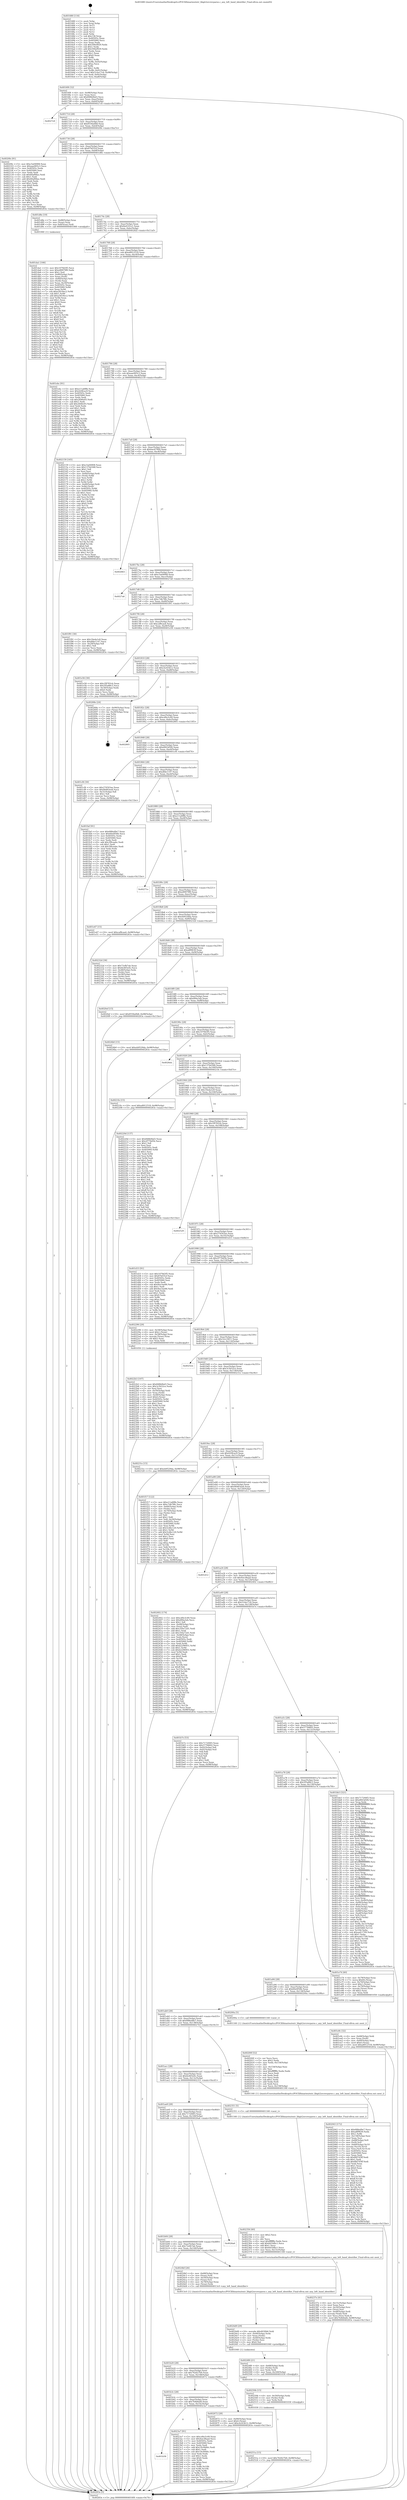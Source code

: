 digraph "0x401680" {
  label = "0x401680 (/mnt/c/Users/mathe/Desktop/tcc/POCII/binaries/extr_libgit2srcrevparse.c_any_left_hand_identifier_Final-ollvm.out::main(0))"
  labelloc = "t"
  node[shape=record]

  Entry [label="",width=0.3,height=0.3,shape=circle,fillcolor=black,style=filled]
  "0x4016f4" [label="{
     0x4016f4 [32]\l
     | [instrs]\l
     &nbsp;&nbsp;0x4016f4 \<+6\>: mov -0x98(%rbp),%eax\l
     &nbsp;&nbsp;0x4016fa \<+2\>: mov %eax,%ecx\l
     &nbsp;&nbsp;0x4016fc \<+6\>: sub $0x848b0bd3,%ecx\l
     &nbsp;&nbsp;0x401702 \<+6\>: mov %eax,-0xac(%rbp)\l
     &nbsp;&nbsp;0x401708 \<+6\>: mov %ecx,-0xb0(%rbp)\l
     &nbsp;&nbsp;0x40170e \<+6\>: je 00000000004027c8 \<main+0x1148\>\l
  }"]
  "0x4027c8" [label="{
     0x4027c8\l
  }", style=dashed]
  "0x401714" [label="{
     0x401714 [28]\l
     | [instrs]\l
     &nbsp;&nbsp;0x401714 \<+5\>: jmp 0000000000401719 \<main+0x99\>\l
     &nbsp;&nbsp;0x401719 \<+6\>: mov -0xac(%rbp),%eax\l
     &nbsp;&nbsp;0x40171f \<+5\>: sub $0x8556a0b8,%eax\l
     &nbsp;&nbsp;0x401724 \<+6\>: mov %eax,-0xb4(%rbp)\l
     &nbsp;&nbsp;0x40172a \<+6\>: je 00000000004020fe \<main+0xa7e\>\l
  }"]
  Exit [label="",width=0.3,height=0.3,shape=circle,fillcolor=black,style=filled,peripheries=2]
  "0x4020fe" [label="{
     0x4020fe [91]\l
     | [instrs]\l
     &nbsp;&nbsp;0x4020fe \<+5\>: mov $0xc5a04908,%eax\l
     &nbsp;&nbsp;0x402103 \<+5\>: mov $0xaae905c3,%ecx\l
     &nbsp;&nbsp;0x402108 \<+7\>: mov 0x40505c,%edx\l
     &nbsp;&nbsp;0x40210f \<+7\>: mov 0x405060,%esi\l
     &nbsp;&nbsp;0x402116 \<+2\>: mov %edx,%edi\l
     &nbsp;&nbsp;0x402118 \<+6\>: sub $0x60af06ac,%edi\l
     &nbsp;&nbsp;0x40211e \<+3\>: sub $0x1,%edi\l
     &nbsp;&nbsp;0x402121 \<+6\>: add $0x60af06ac,%edi\l
     &nbsp;&nbsp;0x402127 \<+3\>: imul %edi,%edx\l
     &nbsp;&nbsp;0x40212a \<+3\>: and $0x1,%edx\l
     &nbsp;&nbsp;0x40212d \<+3\>: cmp $0x0,%edx\l
     &nbsp;&nbsp;0x402130 \<+4\>: sete %r8b\l
     &nbsp;&nbsp;0x402134 \<+3\>: cmp $0xa,%esi\l
     &nbsp;&nbsp;0x402137 \<+4\>: setl %r9b\l
     &nbsp;&nbsp;0x40213b \<+3\>: mov %r8b,%r10b\l
     &nbsp;&nbsp;0x40213e \<+3\>: and %r9b,%r10b\l
     &nbsp;&nbsp;0x402141 \<+3\>: xor %r9b,%r8b\l
     &nbsp;&nbsp;0x402144 \<+3\>: or %r8b,%r10b\l
     &nbsp;&nbsp;0x402147 \<+4\>: test $0x1,%r10b\l
     &nbsp;&nbsp;0x40214b \<+3\>: cmovne %ecx,%eax\l
     &nbsp;&nbsp;0x40214e \<+6\>: mov %eax,-0x98(%rbp)\l
     &nbsp;&nbsp;0x402154 \<+5\>: jmp 000000000040283e \<main+0x11be\>\l
  }"]
  "0x401730" [label="{
     0x401730 [28]\l
     | [instrs]\l
     &nbsp;&nbsp;0x401730 \<+5\>: jmp 0000000000401735 \<main+0xb5\>\l
     &nbsp;&nbsp;0x401735 \<+6\>: mov -0xac(%rbp),%eax\l
     &nbsp;&nbsp;0x40173b \<+5\>: sub $0x87bf35cf,%eax\l
     &nbsp;&nbsp;0x401740 \<+6\>: mov %eax,-0xb8(%rbp)\l
     &nbsp;&nbsp;0x401746 \<+6\>: je 0000000000401d8e \<main+0x70e\>\l
  }"]
  "0x40251a" [label="{
     0x40251a [15]\l
     | [instrs]\l
     &nbsp;&nbsp;0x40251a \<+10\>: movl $0x762627b9,-0x98(%rbp)\l
     &nbsp;&nbsp;0x402524 \<+5\>: jmp 000000000040283e \<main+0x11be\>\l
  }"]
  "0x401d8e" [label="{
     0x401d8e [19]\l
     | [instrs]\l
     &nbsp;&nbsp;0x401d8e \<+7\>: mov -0x88(%rbp),%rax\l
     &nbsp;&nbsp;0x401d95 \<+3\>: mov (%rax),%rax\l
     &nbsp;&nbsp;0x401d98 \<+4\>: mov 0x8(%rax),%rdi\l
     &nbsp;&nbsp;0x401d9c \<+5\>: call 0000000000401060 \<atoi@plt\>\l
     | [calls]\l
     &nbsp;&nbsp;0x401060 \{1\} (unknown)\l
  }"]
  "0x40174c" [label="{
     0x40174c [28]\l
     | [instrs]\l
     &nbsp;&nbsp;0x40174c \<+5\>: jmp 0000000000401751 \<main+0xd1\>\l
     &nbsp;&nbsp;0x401751 \<+6\>: mov -0xac(%rbp),%eax\l
     &nbsp;&nbsp;0x401757 \<+5\>: sub $0x8a4101e1,%eax\l
     &nbsp;&nbsp;0x40175c \<+6\>: mov %eax,-0xbc(%rbp)\l
     &nbsp;&nbsp;0x401762 \<+6\>: je 000000000040282f \<main+0x11af\>\l
  }"]
  "0x40250b" [label="{
     0x40250b [15]\l
     | [instrs]\l
     &nbsp;&nbsp;0x40250b \<+4\>: mov -0x50(%rbp),%rdx\l
     &nbsp;&nbsp;0x40250f \<+3\>: mov (%rdx),%rdx\l
     &nbsp;&nbsp;0x402512 \<+3\>: mov %rdx,%rdi\l
     &nbsp;&nbsp;0x402515 \<+5\>: call 0000000000401030 \<free@plt\>\l
     | [calls]\l
     &nbsp;&nbsp;0x401030 \{1\} (unknown)\l
  }"]
  "0x40282f" [label="{
     0x40282f\l
  }", style=dashed]
  "0x401768" [label="{
     0x401768 [28]\l
     | [instrs]\l
     &nbsp;&nbsp;0x401768 \<+5\>: jmp 000000000040176d \<main+0xed\>\l
     &nbsp;&nbsp;0x40176d \<+6\>: mov -0xac(%rbp),%eax\l
     &nbsp;&nbsp;0x401773 \<+5\>: sub $0xa8912518,%eax\l
     &nbsp;&nbsp;0x401778 \<+6\>: mov %eax,-0xc0(%rbp)\l
     &nbsp;&nbsp;0x40177e \<+6\>: je 0000000000401ebc \<main+0x83c\>\l
  }"]
  "0x4024f6" [label="{
     0x4024f6 [21]\l
     | [instrs]\l
     &nbsp;&nbsp;0x4024f6 \<+4\>: mov -0x68(%rbp),%rdx\l
     &nbsp;&nbsp;0x4024fa \<+3\>: mov (%rdx),%rdx\l
     &nbsp;&nbsp;0x4024fd \<+3\>: mov %rdx,%rdi\l
     &nbsp;&nbsp;0x402500 \<+6\>: mov %eax,-0x160(%rbp)\l
     &nbsp;&nbsp;0x402506 \<+5\>: call 0000000000401030 \<free@plt\>\l
     | [calls]\l
     &nbsp;&nbsp;0x401030 \{1\} (unknown)\l
  }"]
  "0x401ebc" [label="{
     0x401ebc [91]\l
     | [instrs]\l
     &nbsp;&nbsp;0x401ebc \<+5\>: mov $0xe11a6f8b,%eax\l
     &nbsp;&nbsp;0x401ec1 \<+5\>: mov $0x420fcac9,%ecx\l
     &nbsp;&nbsp;0x401ec6 \<+7\>: mov 0x40505c,%edx\l
     &nbsp;&nbsp;0x401ecd \<+7\>: mov 0x405060,%esi\l
     &nbsp;&nbsp;0x401ed4 \<+2\>: mov %edx,%edi\l
     &nbsp;&nbsp;0x401ed6 \<+6\>: sub $0x2646e93,%edi\l
     &nbsp;&nbsp;0x401edc \<+3\>: sub $0x1,%edi\l
     &nbsp;&nbsp;0x401edf \<+6\>: add $0x2646e93,%edi\l
     &nbsp;&nbsp;0x401ee5 \<+3\>: imul %edi,%edx\l
     &nbsp;&nbsp;0x401ee8 \<+3\>: and $0x1,%edx\l
     &nbsp;&nbsp;0x401eeb \<+3\>: cmp $0x0,%edx\l
     &nbsp;&nbsp;0x401eee \<+4\>: sete %r8b\l
     &nbsp;&nbsp;0x401ef2 \<+3\>: cmp $0xa,%esi\l
     &nbsp;&nbsp;0x401ef5 \<+4\>: setl %r9b\l
     &nbsp;&nbsp;0x401ef9 \<+3\>: mov %r8b,%r10b\l
     &nbsp;&nbsp;0x401efc \<+3\>: and %r9b,%r10b\l
     &nbsp;&nbsp;0x401eff \<+3\>: xor %r9b,%r8b\l
     &nbsp;&nbsp;0x401f02 \<+3\>: or %r8b,%r10b\l
     &nbsp;&nbsp;0x401f05 \<+4\>: test $0x1,%r10b\l
     &nbsp;&nbsp;0x401f09 \<+3\>: cmovne %ecx,%eax\l
     &nbsp;&nbsp;0x401f0c \<+6\>: mov %eax,-0x98(%rbp)\l
     &nbsp;&nbsp;0x401f12 \<+5\>: jmp 000000000040283e \<main+0x11be\>\l
  }"]
  "0x401784" [label="{
     0x401784 [28]\l
     | [instrs]\l
     &nbsp;&nbsp;0x401784 \<+5\>: jmp 0000000000401789 \<main+0x109\>\l
     &nbsp;&nbsp;0x401789 \<+6\>: mov -0xac(%rbp),%eax\l
     &nbsp;&nbsp;0x40178f \<+5\>: sub $0xaae905c3,%eax\l
     &nbsp;&nbsp;0x401794 \<+6\>: mov %eax,-0xc4(%rbp)\l
     &nbsp;&nbsp;0x40179a \<+6\>: je 0000000000402159 \<main+0xad9\>\l
  }"]
  "0x4024d9" [label="{
     0x4024d9 [29]\l
     | [instrs]\l
     &nbsp;&nbsp;0x4024d9 \<+10\>: movabs $0x4030b6,%rdi\l
     &nbsp;&nbsp;0x4024e3 \<+4\>: mov -0x40(%rbp),%rdx\l
     &nbsp;&nbsp;0x4024e7 \<+2\>: mov %eax,(%rdx)\l
     &nbsp;&nbsp;0x4024e9 \<+4\>: mov -0x40(%rbp),%rdx\l
     &nbsp;&nbsp;0x4024ed \<+2\>: mov (%rdx),%esi\l
     &nbsp;&nbsp;0x4024ef \<+2\>: mov $0x0,%al\l
     &nbsp;&nbsp;0x4024f1 \<+5\>: call 0000000000401040 \<printf@plt\>\l
     | [calls]\l
     &nbsp;&nbsp;0x401040 \{1\} (unknown)\l
  }"]
  "0x402159" [label="{
     0x402159 [165]\l
     | [instrs]\l
     &nbsp;&nbsp;0x402159 \<+5\>: mov $0xc5a04908,%eax\l
     &nbsp;&nbsp;0x40215e \<+5\>: mov $0x137b4368,%ecx\l
     &nbsp;&nbsp;0x402163 \<+2\>: mov $0x1,%dl\l
     &nbsp;&nbsp;0x402165 \<+2\>: xor %esi,%esi\l
     &nbsp;&nbsp;0x402167 \<+4\>: mov -0x60(%rbp),%rdi\l
     &nbsp;&nbsp;0x40216b \<+3\>: mov (%rdi),%r8d\l
     &nbsp;&nbsp;0x40216e \<+3\>: mov %esi,%r9d\l
     &nbsp;&nbsp;0x402171 \<+4\>: sub $0x1,%r9d\l
     &nbsp;&nbsp;0x402175 \<+3\>: sub %r9d,%r8d\l
     &nbsp;&nbsp;0x402178 \<+4\>: mov -0x60(%rbp),%rdi\l
     &nbsp;&nbsp;0x40217c \<+3\>: mov %r8d,(%rdi)\l
     &nbsp;&nbsp;0x40217f \<+8\>: mov 0x40505c,%r8d\l
     &nbsp;&nbsp;0x402187 \<+8\>: mov 0x405060,%r9d\l
     &nbsp;&nbsp;0x40218f \<+3\>: sub $0x1,%esi\l
     &nbsp;&nbsp;0x402192 \<+3\>: mov %r8d,%r10d\l
     &nbsp;&nbsp;0x402195 \<+3\>: add %esi,%r10d\l
     &nbsp;&nbsp;0x402198 \<+4\>: imul %r10d,%r8d\l
     &nbsp;&nbsp;0x40219c \<+4\>: and $0x1,%r8d\l
     &nbsp;&nbsp;0x4021a0 \<+4\>: cmp $0x0,%r8d\l
     &nbsp;&nbsp;0x4021a4 \<+4\>: sete %r11b\l
     &nbsp;&nbsp;0x4021a8 \<+4\>: cmp $0xa,%r9d\l
     &nbsp;&nbsp;0x4021ac \<+3\>: setl %bl\l
     &nbsp;&nbsp;0x4021af \<+3\>: mov %r11b,%r14b\l
     &nbsp;&nbsp;0x4021b2 \<+4\>: xor $0xff,%r14b\l
     &nbsp;&nbsp;0x4021b6 \<+3\>: mov %bl,%r15b\l
     &nbsp;&nbsp;0x4021b9 \<+4\>: xor $0xff,%r15b\l
     &nbsp;&nbsp;0x4021bd \<+3\>: xor $0x0,%dl\l
     &nbsp;&nbsp;0x4021c0 \<+3\>: mov %r14b,%r12b\l
     &nbsp;&nbsp;0x4021c3 \<+4\>: and $0x0,%r12b\l
     &nbsp;&nbsp;0x4021c7 \<+3\>: and %dl,%r11b\l
     &nbsp;&nbsp;0x4021ca \<+3\>: mov %r15b,%r13b\l
     &nbsp;&nbsp;0x4021cd \<+4\>: and $0x0,%r13b\l
     &nbsp;&nbsp;0x4021d1 \<+2\>: and %dl,%bl\l
     &nbsp;&nbsp;0x4021d3 \<+3\>: or %r11b,%r12b\l
     &nbsp;&nbsp;0x4021d6 \<+3\>: or %bl,%r13b\l
     &nbsp;&nbsp;0x4021d9 \<+3\>: xor %r13b,%r12b\l
     &nbsp;&nbsp;0x4021dc \<+3\>: or %r15b,%r14b\l
     &nbsp;&nbsp;0x4021df \<+4\>: xor $0xff,%r14b\l
     &nbsp;&nbsp;0x4021e3 \<+3\>: or $0x0,%dl\l
     &nbsp;&nbsp;0x4021e6 \<+3\>: and %dl,%r14b\l
     &nbsp;&nbsp;0x4021e9 \<+3\>: or %r14b,%r12b\l
     &nbsp;&nbsp;0x4021ec \<+4\>: test $0x1,%r12b\l
     &nbsp;&nbsp;0x4021f0 \<+3\>: cmovne %ecx,%eax\l
     &nbsp;&nbsp;0x4021f3 \<+6\>: mov %eax,-0x98(%rbp)\l
     &nbsp;&nbsp;0x4021f9 \<+5\>: jmp 000000000040283e \<main+0x11be\>\l
  }"]
  "0x4017a0" [label="{
     0x4017a0 [28]\l
     | [instrs]\l
     &nbsp;&nbsp;0x4017a0 \<+5\>: jmp 00000000004017a5 \<main+0x125\>\l
     &nbsp;&nbsp;0x4017a5 \<+6\>: mov -0xac(%rbp),%eax\l
     &nbsp;&nbsp;0x4017ab \<+5\>: sub $0xbac67900,%eax\l
     &nbsp;&nbsp;0x4017b0 \<+6\>: mov %eax,-0xc8(%rbp)\l
     &nbsp;&nbsp;0x4017b6 \<+6\>: je 0000000000402663 \<main+0xfe3\>\l
  }"]
  "0x401b58" [label="{
     0x401b58\l
  }", style=dashed]
  "0x402663" [label="{
     0x402663\l
  }", style=dashed]
  "0x4017bc" [label="{
     0x4017bc [28]\l
     | [instrs]\l
     &nbsp;&nbsp;0x4017bc \<+5\>: jmp 00000000004017c1 \<main+0x141\>\l
     &nbsp;&nbsp;0x4017c1 \<+6\>: mov -0xac(%rbp),%eax\l
     &nbsp;&nbsp;0x4017c7 \<+5\>: sub $0xc5a04908,%eax\l
     &nbsp;&nbsp;0x4017cc \<+6\>: mov %eax,-0xcc(%rbp)\l
     &nbsp;&nbsp;0x4017d2 \<+6\>: je 00000000004027a6 \<main+0x1126\>\l
  }"]
  "0x4023a7" [label="{
     0x4023a7 [91]\l
     | [instrs]\l
     &nbsp;&nbsp;0x4023a7 \<+5\>: mov $0xcd0e3c49,%eax\l
     &nbsp;&nbsp;0x4023ac \<+5\>: mov $0x4ee38aad,%ecx\l
     &nbsp;&nbsp;0x4023b1 \<+7\>: mov 0x40505c,%edx\l
     &nbsp;&nbsp;0x4023b8 \<+7\>: mov 0x405060,%esi\l
     &nbsp;&nbsp;0x4023bf \<+2\>: mov %edx,%edi\l
     &nbsp;&nbsp;0x4023c1 \<+6\>: add $0x19c0b8dc,%edi\l
     &nbsp;&nbsp;0x4023c7 \<+3\>: sub $0x1,%edi\l
     &nbsp;&nbsp;0x4023ca \<+6\>: sub $0x19c0b8dc,%edi\l
     &nbsp;&nbsp;0x4023d0 \<+3\>: imul %edi,%edx\l
     &nbsp;&nbsp;0x4023d3 \<+3\>: and $0x1,%edx\l
     &nbsp;&nbsp;0x4023d6 \<+3\>: cmp $0x0,%edx\l
     &nbsp;&nbsp;0x4023d9 \<+4\>: sete %r8b\l
     &nbsp;&nbsp;0x4023dd \<+3\>: cmp $0xa,%esi\l
     &nbsp;&nbsp;0x4023e0 \<+4\>: setl %r9b\l
     &nbsp;&nbsp;0x4023e4 \<+3\>: mov %r8b,%r10b\l
     &nbsp;&nbsp;0x4023e7 \<+3\>: and %r9b,%r10b\l
     &nbsp;&nbsp;0x4023ea \<+3\>: xor %r9b,%r8b\l
     &nbsp;&nbsp;0x4023ed \<+3\>: or %r8b,%r10b\l
     &nbsp;&nbsp;0x4023f0 \<+4\>: test $0x1,%r10b\l
     &nbsp;&nbsp;0x4023f4 \<+3\>: cmovne %ecx,%eax\l
     &nbsp;&nbsp;0x4023f7 \<+6\>: mov %eax,-0x98(%rbp)\l
     &nbsp;&nbsp;0x4023fd \<+5\>: jmp 000000000040283e \<main+0x11be\>\l
  }"]
  "0x4027a6" [label="{
     0x4027a6\l
  }", style=dashed]
  "0x4017d8" [label="{
     0x4017d8 [28]\l
     | [instrs]\l
     &nbsp;&nbsp;0x4017d8 \<+5\>: jmp 00000000004017dd \<main+0x15d\>\l
     &nbsp;&nbsp;0x4017dd \<+6\>: mov -0xac(%rbp),%eax\l
     &nbsp;&nbsp;0x4017e3 \<+5\>: sub $0xc7db78fc,%eax\l
     &nbsp;&nbsp;0x4017e8 \<+6\>: mov %eax,-0xd0(%rbp)\l
     &nbsp;&nbsp;0x4017ee \<+6\>: je 0000000000401f91 \<main+0x911\>\l
  }"]
  "0x401b3c" [label="{
     0x401b3c [28]\l
     | [instrs]\l
     &nbsp;&nbsp;0x401b3c \<+5\>: jmp 0000000000401b41 \<main+0x4c1\>\l
     &nbsp;&nbsp;0x401b41 \<+6\>: mov -0xac(%rbp),%eax\l
     &nbsp;&nbsp;0x401b47 \<+5\>: sub $0x7b4b6afd,%eax\l
     &nbsp;&nbsp;0x401b4c \<+6\>: mov %eax,-0x14c(%rbp)\l
     &nbsp;&nbsp;0x401b52 \<+6\>: je 00000000004023a7 \<main+0xd27\>\l
  }"]
  "0x401f91" [label="{
     0x401f91 [30]\l
     | [instrs]\l
     &nbsp;&nbsp;0x401f91 \<+5\>: mov $0x19eda1e9,%eax\l
     &nbsp;&nbsp;0x401f96 \<+5\>: mov $0xdfde1147,%ecx\l
     &nbsp;&nbsp;0x401f9b \<+3\>: mov -0x29(%rbp),%dl\l
     &nbsp;&nbsp;0x401f9e \<+3\>: test $0x1,%dl\l
     &nbsp;&nbsp;0x401fa1 \<+3\>: cmovne %ecx,%eax\l
     &nbsp;&nbsp;0x401fa4 \<+6\>: mov %eax,-0x98(%rbp)\l
     &nbsp;&nbsp;0x401faa \<+5\>: jmp 000000000040283e \<main+0x11be\>\l
  }"]
  "0x4017f4" [label="{
     0x4017f4 [28]\l
     | [instrs]\l
     &nbsp;&nbsp;0x4017f4 \<+5\>: jmp 00000000004017f9 \<main+0x179\>\l
     &nbsp;&nbsp;0x4017f9 \<+6\>: mov -0xac(%rbp),%eax\l
     &nbsp;&nbsp;0x4017ff \<+5\>: sub $0xcaf8caa4,%eax\l
     &nbsp;&nbsp;0x401804 \<+6\>: mov %eax,-0xd4(%rbp)\l
     &nbsp;&nbsp;0x40180a \<+6\>: je 0000000000401e56 \<main+0x7d6\>\l
  }"]
  "0x402672" [label="{
     0x402672 [28]\l
     | [instrs]\l
     &nbsp;&nbsp;0x402672 \<+7\>: mov -0x90(%rbp),%rax\l
     &nbsp;&nbsp;0x402679 \<+6\>: movl $0x0,(%rax)\l
     &nbsp;&nbsp;0x40267f \<+10\>: movl $0xcb243b12,-0x98(%rbp)\l
     &nbsp;&nbsp;0x402689 \<+5\>: jmp 000000000040283e \<main+0x11be\>\l
  }"]
  "0x401e56" [label="{
     0x401e56 [30]\l
     | [instrs]\l
     &nbsp;&nbsp;0x401e56 \<+5\>: mov $0x1f9783cb,%eax\l
     &nbsp;&nbsp;0x401e5b \<+5\>: mov $0x5f5a88c5,%ecx\l
     &nbsp;&nbsp;0x401e60 \<+3\>: mov -0x30(%rbp),%edx\l
     &nbsp;&nbsp;0x401e63 \<+3\>: cmp $0x0,%edx\l
     &nbsp;&nbsp;0x401e66 \<+3\>: cmove %ecx,%eax\l
     &nbsp;&nbsp;0x401e69 \<+6\>: mov %eax,-0x98(%rbp)\l
     &nbsp;&nbsp;0x401e6f \<+5\>: jmp 000000000040283e \<main+0x11be\>\l
  }"]
  "0x401810" [label="{
     0x401810 [28]\l
     | [instrs]\l
     &nbsp;&nbsp;0x401810 \<+5\>: jmp 0000000000401815 \<main+0x195\>\l
     &nbsp;&nbsp;0x401815 \<+6\>: mov -0xac(%rbp),%eax\l
     &nbsp;&nbsp;0x40181b \<+5\>: sub $0xcb243b12,%eax\l
     &nbsp;&nbsp;0x401820 \<+6\>: mov %eax,-0xd8(%rbp)\l
     &nbsp;&nbsp;0x401826 \<+6\>: je 000000000040268e \<main+0x100e\>\l
  }"]
  "0x401b20" [label="{
     0x401b20 [28]\l
     | [instrs]\l
     &nbsp;&nbsp;0x401b20 \<+5\>: jmp 0000000000401b25 \<main+0x4a5\>\l
     &nbsp;&nbsp;0x401b25 \<+6\>: mov -0xac(%rbp),%eax\l
     &nbsp;&nbsp;0x401b2b \<+5\>: sub $0x762627b9,%eax\l
     &nbsp;&nbsp;0x401b30 \<+6\>: mov %eax,-0x148(%rbp)\l
     &nbsp;&nbsp;0x401b36 \<+6\>: je 0000000000402672 \<main+0xff2\>\l
  }"]
  "0x40268e" [label="{
     0x40268e [24]\l
     | [instrs]\l
     &nbsp;&nbsp;0x40268e \<+7\>: mov -0x90(%rbp),%rax\l
     &nbsp;&nbsp;0x402695 \<+2\>: mov (%rax),%eax\l
     &nbsp;&nbsp;0x402697 \<+4\>: lea -0x28(%rbp),%rsp\l
     &nbsp;&nbsp;0x40269b \<+1\>: pop %rbx\l
     &nbsp;&nbsp;0x40269c \<+2\>: pop %r12\l
     &nbsp;&nbsp;0x40269e \<+2\>: pop %r13\l
     &nbsp;&nbsp;0x4026a0 \<+2\>: pop %r14\l
     &nbsp;&nbsp;0x4026a2 \<+2\>: pop %r15\l
     &nbsp;&nbsp;0x4026a4 \<+1\>: pop %rbp\l
     &nbsp;&nbsp;0x4026a5 \<+1\>: ret\l
  }"]
  "0x40182c" [label="{
     0x40182c [28]\l
     | [instrs]\l
     &nbsp;&nbsp;0x40182c \<+5\>: jmp 0000000000401831 \<main+0x1b1\>\l
     &nbsp;&nbsp;0x401831 \<+6\>: mov -0xac(%rbp),%eax\l
     &nbsp;&nbsp;0x401837 \<+5\>: sub $0xcd0e3c49,%eax\l
     &nbsp;&nbsp;0x40183c \<+6\>: mov %eax,-0xdc(%rbp)\l
     &nbsp;&nbsp;0x401842 \<+6\>: je 0000000000402805 \<main+0x1185\>\l
  }"]
  "0x4024bf" [label="{
     0x4024bf [26]\l
     | [instrs]\l
     &nbsp;&nbsp;0x4024bf \<+4\>: mov -0x68(%rbp),%rax\l
     &nbsp;&nbsp;0x4024c3 \<+3\>: mov (%rax),%rdi\l
     &nbsp;&nbsp;0x4024c6 \<+4\>: mov -0x50(%rbp),%rax\l
     &nbsp;&nbsp;0x4024ca \<+3\>: mov (%rax),%rsi\l
     &nbsp;&nbsp;0x4024cd \<+4\>: mov -0x78(%rbp),%rax\l
     &nbsp;&nbsp;0x4024d1 \<+3\>: mov (%rax),%rdx\l
     &nbsp;&nbsp;0x4024d4 \<+5\>: call 00000000004013c0 \<any_left_hand_identifier\>\l
     | [calls]\l
     &nbsp;&nbsp;0x4013c0 \{1\} (/mnt/c/Users/mathe/Desktop/tcc/POCII/binaries/extr_libgit2srcrevparse.c_any_left_hand_identifier_Final-ollvm.out::any_left_hand_identifier)\l
  }"]
  "0x402805" [label="{
     0x402805\l
  }", style=dashed]
  "0x401848" [label="{
     0x401848 [28]\l
     | [instrs]\l
     &nbsp;&nbsp;0x401848 \<+5\>: jmp 000000000040184d \<main+0x1cd\>\l
     &nbsp;&nbsp;0x40184d \<+6\>: mov -0xac(%rbp),%eax\l
     &nbsp;&nbsp;0x401853 \<+5\>: sub $0xd943d5f4,%eax\l
     &nbsp;&nbsp;0x401858 \<+6\>: mov %eax,-0xe0(%rbp)\l
     &nbsp;&nbsp;0x40185e \<+6\>: je 0000000000401cf4 \<main+0x674\>\l
  }"]
  "0x401b04" [label="{
     0x401b04 [28]\l
     | [instrs]\l
     &nbsp;&nbsp;0x401b04 \<+5\>: jmp 0000000000401b09 \<main+0x489\>\l
     &nbsp;&nbsp;0x401b09 \<+6\>: mov -0xac(%rbp),%eax\l
     &nbsp;&nbsp;0x401b0f \<+5\>: sub $0x72efb7ab,%eax\l
     &nbsp;&nbsp;0x401b14 \<+6\>: mov %eax,-0x144(%rbp)\l
     &nbsp;&nbsp;0x401b1a \<+6\>: je 00000000004024bf \<main+0xe3f\>\l
  }"]
  "0x401cf4" [label="{
     0x401cf4 [30]\l
     | [instrs]\l
     &nbsp;&nbsp;0x401cf4 \<+5\>: mov $0x274503ae,%eax\l
     &nbsp;&nbsp;0x401cf9 \<+5\>: mov $0x46483ee6,%ecx\l
     &nbsp;&nbsp;0x401cfe \<+3\>: mov -0x31(%rbp),%dl\l
     &nbsp;&nbsp;0x401d01 \<+3\>: test $0x1,%dl\l
     &nbsp;&nbsp;0x401d04 \<+3\>: cmovne %ecx,%eax\l
     &nbsp;&nbsp;0x401d07 \<+6\>: mov %eax,-0x98(%rbp)\l
     &nbsp;&nbsp;0x401d0d \<+5\>: jmp 000000000040283e \<main+0x11be\>\l
  }"]
  "0x401864" [label="{
     0x401864 [28]\l
     | [instrs]\l
     &nbsp;&nbsp;0x401864 \<+5\>: jmp 0000000000401869 \<main+0x1e9\>\l
     &nbsp;&nbsp;0x401869 \<+6\>: mov -0xac(%rbp),%eax\l
     &nbsp;&nbsp;0x40186f \<+5\>: sub $0xdfde1147,%eax\l
     &nbsp;&nbsp;0x401874 \<+6\>: mov %eax,-0xe4(%rbp)\l
     &nbsp;&nbsp;0x40187a \<+6\>: je 0000000000401faf \<main+0x92f\>\l
  }"]
  "0x4026a6" [label="{
     0x4026a6\l
  }", style=dashed]
  "0x401faf" [label="{
     0x401faf [91]\l
     | [instrs]\l
     &nbsp;&nbsp;0x401faf \<+5\>: mov $0x688ed9e7,%eax\l
     &nbsp;&nbsp;0x401fb4 \<+5\>: mov $0x60e0f56b,%ecx\l
     &nbsp;&nbsp;0x401fb9 \<+7\>: mov 0x40505c,%edx\l
     &nbsp;&nbsp;0x401fc0 \<+7\>: mov 0x405060,%esi\l
     &nbsp;&nbsp;0x401fc7 \<+2\>: mov %edx,%edi\l
     &nbsp;&nbsp;0x401fc9 \<+6\>: add $0x3f9caabc,%edi\l
     &nbsp;&nbsp;0x401fcf \<+3\>: sub $0x1,%edi\l
     &nbsp;&nbsp;0x401fd2 \<+6\>: sub $0x3f9caabc,%edi\l
     &nbsp;&nbsp;0x401fd8 \<+3\>: imul %edi,%edx\l
     &nbsp;&nbsp;0x401fdb \<+3\>: and $0x1,%edx\l
     &nbsp;&nbsp;0x401fde \<+3\>: cmp $0x0,%edx\l
     &nbsp;&nbsp;0x401fe1 \<+4\>: sete %r8b\l
     &nbsp;&nbsp;0x401fe5 \<+3\>: cmp $0xa,%esi\l
     &nbsp;&nbsp;0x401fe8 \<+4\>: setl %r9b\l
     &nbsp;&nbsp;0x401fec \<+3\>: mov %r8b,%r10b\l
     &nbsp;&nbsp;0x401fef \<+3\>: and %r9b,%r10b\l
     &nbsp;&nbsp;0x401ff2 \<+3\>: xor %r9b,%r8b\l
     &nbsp;&nbsp;0x401ff5 \<+3\>: or %r8b,%r10b\l
     &nbsp;&nbsp;0x401ff8 \<+4\>: test $0x1,%r10b\l
     &nbsp;&nbsp;0x401ffc \<+3\>: cmovne %ecx,%eax\l
     &nbsp;&nbsp;0x401fff \<+6\>: mov %eax,-0x98(%rbp)\l
     &nbsp;&nbsp;0x402005 \<+5\>: jmp 000000000040283e \<main+0x11be\>\l
  }"]
  "0x401880" [label="{
     0x401880 [28]\l
     | [instrs]\l
     &nbsp;&nbsp;0x401880 \<+5\>: jmp 0000000000401885 \<main+0x205\>\l
     &nbsp;&nbsp;0x401885 \<+6\>: mov -0xac(%rbp),%eax\l
     &nbsp;&nbsp;0x40188b \<+5\>: sub $0xe11a6f8b,%eax\l
     &nbsp;&nbsp;0x401890 \<+6\>: mov %eax,-0xe8(%rbp)\l
     &nbsp;&nbsp;0x401896 \<+6\>: je 000000000040271e \<main+0x109e\>\l
  }"]
  "0x40237e" [label="{
     0x40237e [41]\l
     | [instrs]\l
     &nbsp;&nbsp;0x40237e \<+6\>: mov -0x15c(%rbp),%ecx\l
     &nbsp;&nbsp;0x402384 \<+3\>: imul %eax,%ecx\l
     &nbsp;&nbsp;0x402387 \<+4\>: mov -0x50(%rbp),%rsi\l
     &nbsp;&nbsp;0x40238b \<+3\>: mov (%rsi),%rsi\l
     &nbsp;&nbsp;0x40238e \<+4\>: mov -0x48(%rbp),%rdi\l
     &nbsp;&nbsp;0x402392 \<+3\>: movslq (%rdi),%rdi\l
     &nbsp;&nbsp;0x402395 \<+3\>: mov %ecx,(%rsi,%rdi,4)\l
     &nbsp;&nbsp;0x402398 \<+10\>: movl $0x7b4b6afd,-0x98(%rbp)\l
     &nbsp;&nbsp;0x4023a2 \<+5\>: jmp 000000000040283e \<main+0x11be\>\l
  }"]
  "0x40271e" [label="{
     0x40271e\l
  }", style=dashed]
  "0x40189c" [label="{
     0x40189c [28]\l
     | [instrs]\l
     &nbsp;&nbsp;0x40189c \<+5\>: jmp 00000000004018a1 \<main+0x221\>\l
     &nbsp;&nbsp;0x4018a1 \<+6\>: mov -0xac(%rbp),%eax\l
     &nbsp;&nbsp;0x4018a7 \<+5\>: sub $0xe89979f0,%eax\l
     &nbsp;&nbsp;0x4018ac \<+6\>: mov %eax,-0xec(%rbp)\l
     &nbsp;&nbsp;0x4018b2 \<+6\>: je 0000000000401e47 \<main+0x7c7\>\l
  }"]
  "0x402356" [label="{
     0x402356 [40]\l
     | [instrs]\l
     &nbsp;&nbsp;0x402356 \<+5\>: mov $0x2,%ecx\l
     &nbsp;&nbsp;0x40235b \<+1\>: cltd\l
     &nbsp;&nbsp;0x40235c \<+2\>: idiv %ecx\l
     &nbsp;&nbsp;0x40235e \<+6\>: imul $0xfffffffe,%edx,%ecx\l
     &nbsp;&nbsp;0x402364 \<+6\>: add $0x6d1bfbc1,%ecx\l
     &nbsp;&nbsp;0x40236a \<+3\>: add $0x1,%ecx\l
     &nbsp;&nbsp;0x40236d \<+6\>: sub $0x6d1bfbc1,%ecx\l
     &nbsp;&nbsp;0x402373 \<+6\>: mov %ecx,-0x15c(%rbp)\l
     &nbsp;&nbsp;0x402379 \<+5\>: call 0000000000401160 \<next_i\>\l
     | [calls]\l
     &nbsp;&nbsp;0x401160 \{1\} (/mnt/c/Users/mathe/Desktop/tcc/POCII/binaries/extr_libgit2srcrevparse.c_any_left_hand_identifier_Final-ollvm.out::next_i)\l
  }"]
  "0x401e47" [label="{
     0x401e47 [15]\l
     | [instrs]\l
     &nbsp;&nbsp;0x401e47 \<+10\>: movl $0xcaf8caa4,-0x98(%rbp)\l
     &nbsp;&nbsp;0x401e51 \<+5\>: jmp 000000000040283e \<main+0x11be\>\l
  }"]
  "0x4018b8" [label="{
     0x4018b8 [28]\l
     | [instrs]\l
     &nbsp;&nbsp;0x4018b8 \<+5\>: jmp 00000000004018bd \<main+0x23d\>\l
     &nbsp;&nbsp;0x4018bd \<+6\>: mov -0xac(%rbp),%eax\l
     &nbsp;&nbsp;0x4018c3 \<+5\>: sub $0xeb9529da,%eax\l
     &nbsp;&nbsp;0x4018c8 \<+6\>: mov %eax,-0xf0(%rbp)\l
     &nbsp;&nbsp;0x4018ce \<+6\>: je 000000000040232d \<main+0xcad\>\l
  }"]
  "0x401ae8" [label="{
     0x401ae8 [28]\l
     | [instrs]\l
     &nbsp;&nbsp;0x401ae8 \<+5\>: jmp 0000000000401aed \<main+0x46d\>\l
     &nbsp;&nbsp;0x401aed \<+6\>: mov -0xac(%rbp),%eax\l
     &nbsp;&nbsp;0x401af3 \<+5\>: sub $0x717200f3,%eax\l
     &nbsp;&nbsp;0x401af8 \<+6\>: mov %eax,-0x140(%rbp)\l
     &nbsp;&nbsp;0x401afe \<+6\>: je 00000000004026a6 \<main+0x1026\>\l
  }"]
  "0x40232d" [label="{
     0x40232d [36]\l
     | [instrs]\l
     &nbsp;&nbsp;0x40232d \<+5\>: mov $0x72efb7ab,%eax\l
     &nbsp;&nbsp;0x402332 \<+5\>: mov $0x6e465e0c,%ecx\l
     &nbsp;&nbsp;0x402337 \<+4\>: mov -0x48(%rbp),%rdx\l
     &nbsp;&nbsp;0x40233b \<+2\>: mov (%rdx),%esi\l
     &nbsp;&nbsp;0x40233d \<+4\>: mov -0x58(%rbp),%rdx\l
     &nbsp;&nbsp;0x402341 \<+2\>: cmp (%rdx),%esi\l
     &nbsp;&nbsp;0x402343 \<+3\>: cmovl %ecx,%eax\l
     &nbsp;&nbsp;0x402346 \<+6\>: mov %eax,-0x98(%rbp)\l
     &nbsp;&nbsp;0x40234c \<+5\>: jmp 000000000040283e \<main+0x11be\>\l
  }"]
  "0x4018d4" [label="{
     0x4018d4 [28]\l
     | [instrs]\l
     &nbsp;&nbsp;0x4018d4 \<+5\>: jmp 00000000004018d9 \<main+0x259\>\l
     &nbsp;&nbsp;0x4018d9 \<+6\>: mov -0xac(%rbp),%eax\l
     &nbsp;&nbsp;0x4018df \<+5\>: sub $0xa8f9839,%eax\l
     &nbsp;&nbsp;0x4018e4 \<+6\>: mov %eax,-0xf4(%rbp)\l
     &nbsp;&nbsp;0x4018ea \<+6\>: je 00000000004020ef \<main+0xa6f\>\l
  }"]
  "0x402351" [label="{
     0x402351 [5]\l
     | [instrs]\l
     &nbsp;&nbsp;0x402351 \<+5\>: call 0000000000401160 \<next_i\>\l
     | [calls]\l
     &nbsp;&nbsp;0x401160 \{1\} (/mnt/c/Users/mathe/Desktop/tcc/POCII/binaries/extr_libgit2srcrevparse.c_any_left_hand_identifier_Final-ollvm.out::next_i)\l
  }"]
  "0x4020ef" [label="{
     0x4020ef [15]\l
     | [instrs]\l
     &nbsp;&nbsp;0x4020ef \<+10\>: movl $0x8556a0b8,-0x98(%rbp)\l
     &nbsp;&nbsp;0x4020f9 \<+5\>: jmp 000000000040283e \<main+0x11be\>\l
  }"]
  "0x4018f0" [label="{
     0x4018f0 [28]\l
     | [instrs]\l
     &nbsp;&nbsp;0x4018f0 \<+5\>: jmp 00000000004018f5 \<main+0x275\>\l
     &nbsp;&nbsp;0x4018f5 \<+6\>: mov -0xac(%rbp),%eax\l
     &nbsp;&nbsp;0x4018fb \<+5\>: sub $0xd94a3eb,%eax\l
     &nbsp;&nbsp;0x401900 \<+6\>: mov %eax,-0xf8(%rbp)\l
     &nbsp;&nbsp;0x401906 \<+6\>: je 00000000004024b0 \<main+0xe30\>\l
  }"]
  "0x401acc" [label="{
     0x401acc [28]\l
     | [instrs]\l
     &nbsp;&nbsp;0x401acc \<+5\>: jmp 0000000000401ad1 \<main+0x451\>\l
     &nbsp;&nbsp;0x401ad1 \<+6\>: mov -0xac(%rbp),%eax\l
     &nbsp;&nbsp;0x401ad7 \<+5\>: sub $0x6e465e0c,%eax\l
     &nbsp;&nbsp;0x401adc \<+6\>: mov %eax,-0x13c(%rbp)\l
     &nbsp;&nbsp;0x401ae2 \<+6\>: je 0000000000402351 \<main+0xcd1\>\l
  }"]
  "0x4024b0" [label="{
     0x4024b0 [15]\l
     | [instrs]\l
     &nbsp;&nbsp;0x4024b0 \<+10\>: movl $0xeb9529da,-0x98(%rbp)\l
     &nbsp;&nbsp;0x4024ba \<+5\>: jmp 000000000040283e \<main+0x11be\>\l
  }"]
  "0x40190c" [label="{
     0x40190c [28]\l
     | [instrs]\l
     &nbsp;&nbsp;0x40190c \<+5\>: jmp 0000000000401911 \<main+0x291\>\l
     &nbsp;&nbsp;0x401911 \<+6\>: mov -0xac(%rbp),%eax\l
     &nbsp;&nbsp;0x401917 \<+5\>: sub $0x1079d3f5,%eax\l
     &nbsp;&nbsp;0x40191c \<+6\>: mov %eax,-0xfc(%rbp)\l
     &nbsp;&nbsp;0x401922 \<+6\>: je 00000000004026eb \<main+0x106b\>\l
  }"]
  "0x402743" [label="{
     0x402743\l
  }", style=dashed]
  "0x4026eb" [label="{
     0x4026eb\l
  }", style=dashed]
  "0x401928" [label="{
     0x401928 [28]\l
     | [instrs]\l
     &nbsp;&nbsp;0x401928 \<+5\>: jmp 000000000040192d \<main+0x2ad\>\l
     &nbsp;&nbsp;0x40192d \<+6\>: mov -0xac(%rbp),%eax\l
     &nbsp;&nbsp;0x401933 \<+5\>: sub $0x137b4368,%eax\l
     &nbsp;&nbsp;0x401938 \<+6\>: mov %eax,-0x100(%rbp)\l
     &nbsp;&nbsp;0x40193e \<+6\>: je 00000000004021fe \<main+0xb7e\>\l
  }"]
  "0x4022b3" [label="{
     0x4022b3 [107]\l
     | [instrs]\l
     &nbsp;&nbsp;0x4022b3 \<+5\>: mov $0x848b0bd3,%ecx\l
     &nbsp;&nbsp;0x4022b8 \<+5\>: mov $0x3c5b52ce,%edx\l
     &nbsp;&nbsp;0x4022bd \<+2\>: xor %esi,%esi\l
     &nbsp;&nbsp;0x4022bf \<+4\>: mov -0x50(%rbp),%rdi\l
     &nbsp;&nbsp;0x4022c3 \<+3\>: mov %rax,(%rdi)\l
     &nbsp;&nbsp;0x4022c6 \<+4\>: mov -0x48(%rbp),%rax\l
     &nbsp;&nbsp;0x4022ca \<+6\>: movl $0x0,(%rax)\l
     &nbsp;&nbsp;0x4022d0 \<+8\>: mov 0x40505c,%r8d\l
     &nbsp;&nbsp;0x4022d8 \<+8\>: mov 0x405060,%r9d\l
     &nbsp;&nbsp;0x4022e0 \<+3\>: sub $0x1,%esi\l
     &nbsp;&nbsp;0x4022e3 \<+3\>: mov %r8d,%r10d\l
     &nbsp;&nbsp;0x4022e6 \<+3\>: add %esi,%r10d\l
     &nbsp;&nbsp;0x4022e9 \<+4\>: imul %r10d,%r8d\l
     &nbsp;&nbsp;0x4022ed \<+4\>: and $0x1,%r8d\l
     &nbsp;&nbsp;0x4022f1 \<+4\>: cmp $0x0,%r8d\l
     &nbsp;&nbsp;0x4022f5 \<+4\>: sete %r11b\l
     &nbsp;&nbsp;0x4022f9 \<+4\>: cmp $0xa,%r9d\l
     &nbsp;&nbsp;0x4022fd \<+3\>: setl %bl\l
     &nbsp;&nbsp;0x402300 \<+3\>: mov %r11b,%r14b\l
     &nbsp;&nbsp;0x402303 \<+3\>: and %bl,%r14b\l
     &nbsp;&nbsp;0x402306 \<+3\>: xor %bl,%r11b\l
     &nbsp;&nbsp;0x402309 \<+3\>: or %r11b,%r14b\l
     &nbsp;&nbsp;0x40230c \<+4\>: test $0x1,%r14b\l
     &nbsp;&nbsp;0x402310 \<+3\>: cmovne %edx,%ecx\l
     &nbsp;&nbsp;0x402313 \<+6\>: mov %ecx,-0x98(%rbp)\l
     &nbsp;&nbsp;0x402319 \<+5\>: jmp 000000000040283e \<main+0x11be\>\l
  }"]
  "0x4021fe" [label="{
     0x4021fe [15]\l
     | [instrs]\l
     &nbsp;&nbsp;0x4021fe \<+10\>: movl $0xa8912518,-0x98(%rbp)\l
     &nbsp;&nbsp;0x402208 \<+5\>: jmp 000000000040283e \<main+0x11be\>\l
  }"]
  "0x401944" [label="{
     0x401944 [28]\l
     | [instrs]\l
     &nbsp;&nbsp;0x401944 \<+5\>: jmp 0000000000401949 \<main+0x2c9\>\l
     &nbsp;&nbsp;0x401949 \<+6\>: mov -0xac(%rbp),%eax\l
     &nbsp;&nbsp;0x40194f \<+5\>: sub $0x19eda1e9,%eax\l
     &nbsp;&nbsp;0x401954 \<+6\>: mov %eax,-0x104(%rbp)\l
     &nbsp;&nbsp;0x40195a \<+6\>: je 000000000040220d \<main+0xb8d\>\l
  }"]
  "0x402043" [label="{
     0x402043 [172]\l
     | [instrs]\l
     &nbsp;&nbsp;0x402043 \<+5\>: mov $0x688ed9e7,%ecx\l
     &nbsp;&nbsp;0x402048 \<+5\>: mov $0xa8f9839,%edx\l
     &nbsp;&nbsp;0x40204d \<+3\>: mov $0x1,%r8b\l
     &nbsp;&nbsp;0x402050 \<+6\>: mov -0x158(%rbp),%esi\l
     &nbsp;&nbsp;0x402056 \<+3\>: imul %eax,%esi\l
     &nbsp;&nbsp;0x402059 \<+4\>: mov -0x68(%rbp),%r9\l
     &nbsp;&nbsp;0x40205d \<+3\>: mov (%r9),%r9\l
     &nbsp;&nbsp;0x402060 \<+4\>: mov -0x60(%rbp),%r10\l
     &nbsp;&nbsp;0x402064 \<+3\>: movslq (%r10),%r10\l
     &nbsp;&nbsp;0x402067 \<+4\>: mov %esi,(%r9,%r10,4)\l
     &nbsp;&nbsp;0x40206b \<+7\>: mov 0x40505c,%eax\l
     &nbsp;&nbsp;0x402072 \<+7\>: mov 0x405060,%esi\l
     &nbsp;&nbsp;0x402079 \<+2\>: mov %eax,%edi\l
     &nbsp;&nbsp;0x40207b \<+6\>: sub $0x8fd7d5ff,%edi\l
     &nbsp;&nbsp;0x402081 \<+3\>: sub $0x1,%edi\l
     &nbsp;&nbsp;0x402084 \<+6\>: add $0x8fd7d5ff,%edi\l
     &nbsp;&nbsp;0x40208a \<+3\>: imul %edi,%eax\l
     &nbsp;&nbsp;0x40208d \<+3\>: and $0x1,%eax\l
     &nbsp;&nbsp;0x402090 \<+3\>: cmp $0x0,%eax\l
     &nbsp;&nbsp;0x402093 \<+4\>: sete %r11b\l
     &nbsp;&nbsp;0x402097 \<+3\>: cmp $0xa,%esi\l
     &nbsp;&nbsp;0x40209a \<+3\>: setl %bl\l
     &nbsp;&nbsp;0x40209d \<+3\>: mov %r11b,%r14b\l
     &nbsp;&nbsp;0x4020a0 \<+4\>: xor $0xff,%r14b\l
     &nbsp;&nbsp;0x4020a4 \<+3\>: mov %bl,%r15b\l
     &nbsp;&nbsp;0x4020a7 \<+4\>: xor $0xff,%r15b\l
     &nbsp;&nbsp;0x4020ab \<+4\>: xor $0x1,%r8b\l
     &nbsp;&nbsp;0x4020af \<+3\>: mov %r14b,%r12b\l
     &nbsp;&nbsp;0x4020b2 \<+4\>: and $0xff,%r12b\l
     &nbsp;&nbsp;0x4020b6 \<+3\>: and %r8b,%r11b\l
     &nbsp;&nbsp;0x4020b9 \<+3\>: mov %r15b,%r13b\l
     &nbsp;&nbsp;0x4020bc \<+4\>: and $0xff,%r13b\l
     &nbsp;&nbsp;0x4020c0 \<+3\>: and %r8b,%bl\l
     &nbsp;&nbsp;0x4020c3 \<+3\>: or %r11b,%r12b\l
     &nbsp;&nbsp;0x4020c6 \<+3\>: or %bl,%r13b\l
     &nbsp;&nbsp;0x4020c9 \<+3\>: xor %r13b,%r12b\l
     &nbsp;&nbsp;0x4020cc \<+3\>: or %r15b,%r14b\l
     &nbsp;&nbsp;0x4020cf \<+4\>: xor $0xff,%r14b\l
     &nbsp;&nbsp;0x4020d3 \<+4\>: or $0x1,%r8b\l
     &nbsp;&nbsp;0x4020d7 \<+3\>: and %r8b,%r14b\l
     &nbsp;&nbsp;0x4020da \<+3\>: or %r14b,%r12b\l
     &nbsp;&nbsp;0x4020dd \<+4\>: test $0x1,%r12b\l
     &nbsp;&nbsp;0x4020e1 \<+3\>: cmovne %edx,%ecx\l
     &nbsp;&nbsp;0x4020e4 \<+6\>: mov %ecx,-0x98(%rbp)\l
     &nbsp;&nbsp;0x4020ea \<+5\>: jmp 000000000040283e \<main+0x11be\>\l
  }"]
  "0x40220d" [label="{
     0x40220d [137]\l
     | [instrs]\l
     &nbsp;&nbsp;0x40220d \<+5\>: mov $0x848b0bd3,%eax\l
     &nbsp;&nbsp;0x402212 \<+5\>: mov $0x2f776d5b,%ecx\l
     &nbsp;&nbsp;0x402217 \<+2\>: mov $0x1,%dl\l
     &nbsp;&nbsp;0x402219 \<+2\>: xor %esi,%esi\l
     &nbsp;&nbsp;0x40221b \<+7\>: mov 0x40505c,%edi\l
     &nbsp;&nbsp;0x402222 \<+8\>: mov 0x405060,%r8d\l
     &nbsp;&nbsp;0x40222a \<+3\>: sub $0x1,%esi\l
     &nbsp;&nbsp;0x40222d \<+3\>: mov %edi,%r9d\l
     &nbsp;&nbsp;0x402230 \<+3\>: add %esi,%r9d\l
     &nbsp;&nbsp;0x402233 \<+4\>: imul %r9d,%edi\l
     &nbsp;&nbsp;0x402237 \<+3\>: and $0x1,%edi\l
     &nbsp;&nbsp;0x40223a \<+3\>: cmp $0x0,%edi\l
     &nbsp;&nbsp;0x40223d \<+4\>: sete %r10b\l
     &nbsp;&nbsp;0x402241 \<+4\>: cmp $0xa,%r8d\l
     &nbsp;&nbsp;0x402245 \<+4\>: setl %r11b\l
     &nbsp;&nbsp;0x402249 \<+3\>: mov %r10b,%bl\l
     &nbsp;&nbsp;0x40224c \<+3\>: xor $0xff,%bl\l
     &nbsp;&nbsp;0x40224f \<+3\>: mov %r11b,%r14b\l
     &nbsp;&nbsp;0x402252 \<+4\>: xor $0xff,%r14b\l
     &nbsp;&nbsp;0x402256 \<+3\>: xor $0x1,%dl\l
     &nbsp;&nbsp;0x402259 \<+3\>: mov %bl,%r15b\l
     &nbsp;&nbsp;0x40225c \<+4\>: and $0xff,%r15b\l
     &nbsp;&nbsp;0x402260 \<+3\>: and %dl,%r10b\l
     &nbsp;&nbsp;0x402263 \<+3\>: mov %r14b,%r12b\l
     &nbsp;&nbsp;0x402266 \<+4\>: and $0xff,%r12b\l
     &nbsp;&nbsp;0x40226a \<+3\>: and %dl,%r11b\l
     &nbsp;&nbsp;0x40226d \<+3\>: or %r10b,%r15b\l
     &nbsp;&nbsp;0x402270 \<+3\>: or %r11b,%r12b\l
     &nbsp;&nbsp;0x402273 \<+3\>: xor %r12b,%r15b\l
     &nbsp;&nbsp;0x402276 \<+3\>: or %r14b,%bl\l
     &nbsp;&nbsp;0x402279 \<+3\>: xor $0xff,%bl\l
     &nbsp;&nbsp;0x40227c \<+3\>: or $0x1,%dl\l
     &nbsp;&nbsp;0x40227f \<+2\>: and %dl,%bl\l
     &nbsp;&nbsp;0x402281 \<+3\>: or %bl,%r15b\l
     &nbsp;&nbsp;0x402284 \<+4\>: test $0x1,%r15b\l
     &nbsp;&nbsp;0x402288 \<+3\>: cmovne %ecx,%eax\l
     &nbsp;&nbsp;0x40228b \<+6\>: mov %eax,-0x98(%rbp)\l
     &nbsp;&nbsp;0x402291 \<+5\>: jmp 000000000040283e \<main+0x11be\>\l
  }"]
  "0x401960" [label="{
     0x401960 [28]\l
     | [instrs]\l
     &nbsp;&nbsp;0x401960 \<+5\>: jmp 0000000000401965 \<main+0x2e5\>\l
     &nbsp;&nbsp;0x401965 \<+6\>: mov -0xac(%rbp),%eax\l
     &nbsp;&nbsp;0x40196b \<+5\>: sub $0x1f9783cb,%eax\l
     &nbsp;&nbsp;0x401970 \<+6\>: mov %eax,-0x108(%rbp)\l
     &nbsp;&nbsp;0x401976 \<+6\>: je 0000000000402529 \<main+0xea9\>\l
  }"]
  "0x40200f" [label="{
     0x40200f [52]\l
     | [instrs]\l
     &nbsp;&nbsp;0x40200f \<+2\>: xor %ecx,%ecx\l
     &nbsp;&nbsp;0x402011 \<+5\>: mov $0x2,%edx\l
     &nbsp;&nbsp;0x402016 \<+6\>: mov %edx,-0x154(%rbp)\l
     &nbsp;&nbsp;0x40201c \<+1\>: cltd\l
     &nbsp;&nbsp;0x40201d \<+6\>: mov -0x154(%rbp),%esi\l
     &nbsp;&nbsp;0x402023 \<+2\>: idiv %esi\l
     &nbsp;&nbsp;0x402025 \<+6\>: imul $0xfffffffe,%edx,%edx\l
     &nbsp;&nbsp;0x40202b \<+2\>: mov %ecx,%edi\l
     &nbsp;&nbsp;0x40202d \<+2\>: sub %edx,%edi\l
     &nbsp;&nbsp;0x40202f \<+2\>: mov %ecx,%edx\l
     &nbsp;&nbsp;0x402031 \<+3\>: sub $0x1,%edx\l
     &nbsp;&nbsp;0x402034 \<+2\>: add %edx,%edi\l
     &nbsp;&nbsp;0x402036 \<+2\>: sub %edi,%ecx\l
     &nbsp;&nbsp;0x402038 \<+6\>: mov %ecx,-0x158(%rbp)\l
     &nbsp;&nbsp;0x40203e \<+5\>: call 0000000000401160 \<next_i\>\l
     | [calls]\l
     &nbsp;&nbsp;0x401160 \{1\} (/mnt/c/Users/mathe/Desktop/tcc/POCII/binaries/extr_libgit2srcrevparse.c_any_left_hand_identifier_Final-ollvm.out::next_i)\l
  }"]
  "0x402529" [label="{
     0x402529\l
  }", style=dashed]
  "0x40197c" [label="{
     0x40197c [28]\l
     | [instrs]\l
     &nbsp;&nbsp;0x40197c \<+5\>: jmp 0000000000401981 \<main+0x301\>\l
     &nbsp;&nbsp;0x401981 \<+6\>: mov -0xac(%rbp),%eax\l
     &nbsp;&nbsp;0x401987 \<+5\>: sub $0x274503ae,%eax\l
     &nbsp;&nbsp;0x40198c \<+6\>: mov %eax,-0x10c(%rbp)\l
     &nbsp;&nbsp;0x401992 \<+6\>: je 0000000000401d33 \<main+0x6b3\>\l
  }"]
  "0x401ab0" [label="{
     0x401ab0 [28]\l
     | [instrs]\l
     &nbsp;&nbsp;0x401ab0 \<+5\>: jmp 0000000000401ab5 \<main+0x435\>\l
     &nbsp;&nbsp;0x401ab5 \<+6\>: mov -0xac(%rbp),%eax\l
     &nbsp;&nbsp;0x401abb \<+5\>: sub $0x688ed9e7,%eax\l
     &nbsp;&nbsp;0x401ac0 \<+6\>: mov %eax,-0x138(%rbp)\l
     &nbsp;&nbsp;0x401ac6 \<+6\>: je 0000000000402743 \<main+0x10c3\>\l
  }"]
  "0x401d33" [label="{
     0x401d33 [91]\l
     | [instrs]\l
     &nbsp;&nbsp;0x401d33 \<+5\>: mov $0x1079d3f5,%eax\l
     &nbsp;&nbsp;0x401d38 \<+5\>: mov $0x87bf35cf,%ecx\l
     &nbsp;&nbsp;0x401d3d \<+7\>: mov 0x40505c,%edx\l
     &nbsp;&nbsp;0x401d44 \<+7\>: mov 0x405060,%esi\l
     &nbsp;&nbsp;0x401d4b \<+2\>: mov %edx,%edi\l
     &nbsp;&nbsp;0x401d4d \<+6\>: sub $0x9ee3ae66,%edi\l
     &nbsp;&nbsp;0x401d53 \<+3\>: sub $0x1,%edi\l
     &nbsp;&nbsp;0x401d56 \<+6\>: add $0x9ee3ae66,%edi\l
     &nbsp;&nbsp;0x401d5c \<+3\>: imul %edi,%edx\l
     &nbsp;&nbsp;0x401d5f \<+3\>: and $0x1,%edx\l
     &nbsp;&nbsp;0x401d62 \<+3\>: cmp $0x0,%edx\l
     &nbsp;&nbsp;0x401d65 \<+4\>: sete %r8b\l
     &nbsp;&nbsp;0x401d69 \<+3\>: cmp $0xa,%esi\l
     &nbsp;&nbsp;0x401d6c \<+4\>: setl %r9b\l
     &nbsp;&nbsp;0x401d70 \<+3\>: mov %r8b,%r10b\l
     &nbsp;&nbsp;0x401d73 \<+3\>: and %r9b,%r10b\l
     &nbsp;&nbsp;0x401d76 \<+3\>: xor %r9b,%r8b\l
     &nbsp;&nbsp;0x401d79 \<+3\>: or %r8b,%r10b\l
     &nbsp;&nbsp;0x401d7c \<+4\>: test $0x1,%r10b\l
     &nbsp;&nbsp;0x401d80 \<+3\>: cmovne %ecx,%eax\l
     &nbsp;&nbsp;0x401d83 \<+6\>: mov %eax,-0x98(%rbp)\l
     &nbsp;&nbsp;0x401d89 \<+5\>: jmp 000000000040283e \<main+0x11be\>\l
  }"]
  "0x401998" [label="{
     0x401998 [28]\l
     | [instrs]\l
     &nbsp;&nbsp;0x401998 \<+5\>: jmp 000000000040199d \<main+0x31d\>\l
     &nbsp;&nbsp;0x40199d \<+6\>: mov -0xac(%rbp),%eax\l
     &nbsp;&nbsp;0x4019a3 \<+5\>: sub $0x2f776d5b,%eax\l
     &nbsp;&nbsp;0x4019a8 \<+6\>: mov %eax,-0x110(%rbp)\l
     &nbsp;&nbsp;0x4019ae \<+6\>: je 0000000000402296 \<main+0xc16\>\l
  }"]
  "0x40200a" [label="{
     0x40200a [5]\l
     | [instrs]\l
     &nbsp;&nbsp;0x40200a \<+5\>: call 0000000000401160 \<next_i\>\l
     | [calls]\l
     &nbsp;&nbsp;0x401160 \{1\} (/mnt/c/Users/mathe/Desktop/tcc/POCII/binaries/extr_libgit2srcrevparse.c_any_left_hand_identifier_Final-ollvm.out::next_i)\l
  }"]
  "0x402296" [label="{
     0x402296 [29]\l
     | [instrs]\l
     &nbsp;&nbsp;0x402296 \<+4\>: mov -0x58(%rbp),%rax\l
     &nbsp;&nbsp;0x40229a \<+6\>: movl $0x1,(%rax)\l
     &nbsp;&nbsp;0x4022a0 \<+4\>: mov -0x58(%rbp),%rax\l
     &nbsp;&nbsp;0x4022a4 \<+3\>: movslq (%rax),%rax\l
     &nbsp;&nbsp;0x4022a7 \<+4\>: shl $0x2,%rax\l
     &nbsp;&nbsp;0x4022ab \<+3\>: mov %rax,%rdi\l
     &nbsp;&nbsp;0x4022ae \<+5\>: call 0000000000401050 \<malloc@plt\>\l
     | [calls]\l
     &nbsp;&nbsp;0x401050 \{1\} (unknown)\l
  }"]
  "0x4019b4" [label="{
     0x4019b4 [28]\l
     | [instrs]\l
     &nbsp;&nbsp;0x4019b4 \<+5\>: jmp 00000000004019b9 \<main+0x339\>\l
     &nbsp;&nbsp;0x4019b9 \<+6\>: mov -0xac(%rbp),%eax\l
     &nbsp;&nbsp;0x4019bf \<+5\>: sub $0x32cc5811,%eax\l
     &nbsp;&nbsp;0x4019c4 \<+6\>: mov %eax,-0x114(%rbp)\l
     &nbsp;&nbsp;0x4019ca \<+6\>: je 00000000004025cb \<main+0xf4b\>\l
  }"]
  "0x401e9c" [label="{
     0x401e9c [32]\l
     | [instrs]\l
     &nbsp;&nbsp;0x401e9c \<+4\>: mov -0x68(%rbp),%rdi\l
     &nbsp;&nbsp;0x401ea0 \<+3\>: mov %rax,(%rdi)\l
     &nbsp;&nbsp;0x401ea3 \<+4\>: mov -0x60(%rbp),%rax\l
     &nbsp;&nbsp;0x401ea7 \<+6\>: movl $0x0,(%rax)\l
     &nbsp;&nbsp;0x401ead \<+10\>: movl $0xa8912518,-0x98(%rbp)\l
     &nbsp;&nbsp;0x401eb7 \<+5\>: jmp 000000000040283e \<main+0x11be\>\l
  }"]
  "0x4025cb" [label="{
     0x4025cb\l
  }", style=dashed]
  "0x4019d0" [label="{
     0x4019d0 [28]\l
     | [instrs]\l
     &nbsp;&nbsp;0x4019d0 \<+5\>: jmp 00000000004019d5 \<main+0x355\>\l
     &nbsp;&nbsp;0x4019d5 \<+6\>: mov -0xac(%rbp),%eax\l
     &nbsp;&nbsp;0x4019db \<+5\>: sub $0x3c5b52ce,%eax\l
     &nbsp;&nbsp;0x4019e0 \<+6\>: mov %eax,-0x118(%rbp)\l
     &nbsp;&nbsp;0x4019e6 \<+6\>: je 000000000040231e \<main+0xc9e\>\l
  }"]
  "0x401a94" [label="{
     0x401a94 [28]\l
     | [instrs]\l
     &nbsp;&nbsp;0x401a94 \<+5\>: jmp 0000000000401a99 \<main+0x419\>\l
     &nbsp;&nbsp;0x401a99 \<+6\>: mov -0xac(%rbp),%eax\l
     &nbsp;&nbsp;0x401a9f \<+5\>: sub $0x60e0f56b,%eax\l
     &nbsp;&nbsp;0x401aa4 \<+6\>: mov %eax,-0x134(%rbp)\l
     &nbsp;&nbsp;0x401aaa \<+6\>: je 000000000040200a \<main+0x98a\>\l
  }"]
  "0x40231e" [label="{
     0x40231e [15]\l
     | [instrs]\l
     &nbsp;&nbsp;0x40231e \<+10\>: movl $0xeb9529da,-0x98(%rbp)\l
     &nbsp;&nbsp;0x402328 \<+5\>: jmp 000000000040283e \<main+0x11be\>\l
  }"]
  "0x4019ec" [label="{
     0x4019ec [28]\l
     | [instrs]\l
     &nbsp;&nbsp;0x4019ec \<+5\>: jmp 00000000004019f1 \<main+0x371\>\l
     &nbsp;&nbsp;0x4019f1 \<+6\>: mov -0xac(%rbp),%eax\l
     &nbsp;&nbsp;0x4019f7 \<+5\>: sub $0x420fcac9,%eax\l
     &nbsp;&nbsp;0x4019fc \<+6\>: mov %eax,-0x11c(%rbp)\l
     &nbsp;&nbsp;0x401a02 \<+6\>: je 0000000000401f17 \<main+0x897\>\l
  }"]
  "0x401e74" [label="{
     0x401e74 [40]\l
     | [instrs]\l
     &nbsp;&nbsp;0x401e74 \<+4\>: mov -0x78(%rbp),%rax\l
     &nbsp;&nbsp;0x401e78 \<+7\>: movq $0x64,(%rax)\l
     &nbsp;&nbsp;0x401e7f \<+4\>: mov -0x70(%rbp),%rax\l
     &nbsp;&nbsp;0x401e83 \<+6\>: movl $0x1,(%rax)\l
     &nbsp;&nbsp;0x401e89 \<+4\>: mov -0x70(%rbp),%rax\l
     &nbsp;&nbsp;0x401e8d \<+3\>: movslq (%rax),%rax\l
     &nbsp;&nbsp;0x401e90 \<+4\>: shl $0x2,%rax\l
     &nbsp;&nbsp;0x401e94 \<+3\>: mov %rax,%rdi\l
     &nbsp;&nbsp;0x401e97 \<+5\>: call 0000000000401050 \<malloc@plt\>\l
     | [calls]\l
     &nbsp;&nbsp;0x401050 \{1\} (unknown)\l
  }"]
  "0x401f17" [label="{
     0x401f17 [122]\l
     | [instrs]\l
     &nbsp;&nbsp;0x401f17 \<+5\>: mov $0xe11a6f8b,%eax\l
     &nbsp;&nbsp;0x401f1c \<+5\>: mov $0xc7db78fc,%ecx\l
     &nbsp;&nbsp;0x401f21 \<+4\>: mov -0x60(%rbp),%rdx\l
     &nbsp;&nbsp;0x401f25 \<+2\>: mov (%rdx),%esi\l
     &nbsp;&nbsp;0x401f27 \<+4\>: mov -0x70(%rbp),%rdx\l
     &nbsp;&nbsp;0x401f2b \<+2\>: cmp (%rdx),%esi\l
     &nbsp;&nbsp;0x401f2d \<+4\>: setl %dil\l
     &nbsp;&nbsp;0x401f31 \<+4\>: and $0x1,%dil\l
     &nbsp;&nbsp;0x401f35 \<+4\>: mov %dil,-0x29(%rbp)\l
     &nbsp;&nbsp;0x401f39 \<+7\>: mov 0x40505c,%esi\l
     &nbsp;&nbsp;0x401f40 \<+8\>: mov 0x405060,%r8d\l
     &nbsp;&nbsp;0x401f48 \<+3\>: mov %esi,%r9d\l
     &nbsp;&nbsp;0x401f4b \<+7\>: sub $0x5cdbc120,%r9d\l
     &nbsp;&nbsp;0x401f52 \<+4\>: sub $0x1,%r9d\l
     &nbsp;&nbsp;0x401f56 \<+7\>: add $0x5cdbc120,%r9d\l
     &nbsp;&nbsp;0x401f5d \<+4\>: imul %r9d,%esi\l
     &nbsp;&nbsp;0x401f61 \<+3\>: and $0x1,%esi\l
     &nbsp;&nbsp;0x401f64 \<+3\>: cmp $0x0,%esi\l
     &nbsp;&nbsp;0x401f67 \<+4\>: sete %dil\l
     &nbsp;&nbsp;0x401f6b \<+4\>: cmp $0xa,%r8d\l
     &nbsp;&nbsp;0x401f6f \<+4\>: setl %r10b\l
     &nbsp;&nbsp;0x401f73 \<+3\>: mov %dil,%r11b\l
     &nbsp;&nbsp;0x401f76 \<+3\>: and %r10b,%r11b\l
     &nbsp;&nbsp;0x401f79 \<+3\>: xor %r10b,%dil\l
     &nbsp;&nbsp;0x401f7c \<+3\>: or %dil,%r11b\l
     &nbsp;&nbsp;0x401f7f \<+4\>: test $0x1,%r11b\l
     &nbsp;&nbsp;0x401f83 \<+3\>: cmovne %ecx,%eax\l
     &nbsp;&nbsp;0x401f86 \<+6\>: mov %eax,-0x98(%rbp)\l
     &nbsp;&nbsp;0x401f8c \<+5\>: jmp 000000000040283e \<main+0x11be\>\l
  }"]
  "0x401a08" [label="{
     0x401a08 [28]\l
     | [instrs]\l
     &nbsp;&nbsp;0x401a08 \<+5\>: jmp 0000000000401a0d \<main+0x38d\>\l
     &nbsp;&nbsp;0x401a0d \<+6\>: mov -0xac(%rbp),%eax\l
     &nbsp;&nbsp;0x401a13 \<+5\>: sub $0x46483ee6,%eax\l
     &nbsp;&nbsp;0x401a18 \<+6\>: mov %eax,-0x120(%rbp)\l
     &nbsp;&nbsp;0x401a1e \<+6\>: je 0000000000401d12 \<main+0x692\>\l
  }"]
  "0x401da1" [label="{
     0x401da1 [166]\l
     | [instrs]\l
     &nbsp;&nbsp;0x401da1 \<+5\>: mov $0x1079d3f5,%ecx\l
     &nbsp;&nbsp;0x401da6 \<+5\>: mov $0xe89979f0,%edx\l
     &nbsp;&nbsp;0x401dab \<+3\>: mov $0x1,%sil\l
     &nbsp;&nbsp;0x401dae \<+4\>: mov -0x80(%rbp),%rdi\l
     &nbsp;&nbsp;0x401db2 \<+2\>: mov %eax,(%rdi)\l
     &nbsp;&nbsp;0x401db4 \<+4\>: mov -0x80(%rbp),%rdi\l
     &nbsp;&nbsp;0x401db8 \<+2\>: mov (%rdi),%eax\l
     &nbsp;&nbsp;0x401dba \<+3\>: mov %eax,-0x30(%rbp)\l
     &nbsp;&nbsp;0x401dbd \<+7\>: mov 0x40505c,%eax\l
     &nbsp;&nbsp;0x401dc4 \<+8\>: mov 0x405060,%r8d\l
     &nbsp;&nbsp;0x401dcc \<+3\>: mov %eax,%r9d\l
     &nbsp;&nbsp;0x401dcf \<+7\>: sub $0xa5618ec2,%r9d\l
     &nbsp;&nbsp;0x401dd6 \<+4\>: sub $0x1,%r9d\l
     &nbsp;&nbsp;0x401dda \<+7\>: add $0xa5618ec2,%r9d\l
     &nbsp;&nbsp;0x401de1 \<+4\>: imul %r9d,%eax\l
     &nbsp;&nbsp;0x401de5 \<+3\>: and $0x1,%eax\l
     &nbsp;&nbsp;0x401de8 \<+3\>: cmp $0x0,%eax\l
     &nbsp;&nbsp;0x401deb \<+4\>: sete %r10b\l
     &nbsp;&nbsp;0x401def \<+4\>: cmp $0xa,%r8d\l
     &nbsp;&nbsp;0x401df3 \<+4\>: setl %r11b\l
     &nbsp;&nbsp;0x401df7 \<+3\>: mov %r10b,%bl\l
     &nbsp;&nbsp;0x401dfa \<+3\>: xor $0xff,%bl\l
     &nbsp;&nbsp;0x401dfd \<+3\>: mov %r11b,%r14b\l
     &nbsp;&nbsp;0x401e00 \<+4\>: xor $0xff,%r14b\l
     &nbsp;&nbsp;0x401e04 \<+4\>: xor $0x0,%sil\l
     &nbsp;&nbsp;0x401e08 \<+3\>: mov %bl,%r15b\l
     &nbsp;&nbsp;0x401e0b \<+4\>: and $0x0,%r15b\l
     &nbsp;&nbsp;0x401e0f \<+3\>: and %sil,%r10b\l
     &nbsp;&nbsp;0x401e12 \<+3\>: mov %r14b,%r12b\l
     &nbsp;&nbsp;0x401e15 \<+4\>: and $0x0,%r12b\l
     &nbsp;&nbsp;0x401e19 \<+3\>: and %sil,%r11b\l
     &nbsp;&nbsp;0x401e1c \<+3\>: or %r10b,%r15b\l
     &nbsp;&nbsp;0x401e1f \<+3\>: or %r11b,%r12b\l
     &nbsp;&nbsp;0x401e22 \<+3\>: xor %r12b,%r15b\l
     &nbsp;&nbsp;0x401e25 \<+3\>: or %r14b,%bl\l
     &nbsp;&nbsp;0x401e28 \<+3\>: xor $0xff,%bl\l
     &nbsp;&nbsp;0x401e2b \<+4\>: or $0x0,%sil\l
     &nbsp;&nbsp;0x401e2f \<+3\>: and %sil,%bl\l
     &nbsp;&nbsp;0x401e32 \<+3\>: or %bl,%r15b\l
     &nbsp;&nbsp;0x401e35 \<+4\>: test $0x1,%r15b\l
     &nbsp;&nbsp;0x401e39 \<+3\>: cmovne %edx,%ecx\l
     &nbsp;&nbsp;0x401e3c \<+6\>: mov %ecx,-0x98(%rbp)\l
     &nbsp;&nbsp;0x401e42 \<+5\>: jmp 000000000040283e \<main+0x11be\>\l
  }"]
  "0x401d12" [label="{
     0x401d12\l
  }", style=dashed]
  "0x401a24" [label="{
     0x401a24 [28]\l
     | [instrs]\l
     &nbsp;&nbsp;0x401a24 \<+5\>: jmp 0000000000401a29 \<main+0x3a9\>\l
     &nbsp;&nbsp;0x401a29 \<+6\>: mov -0xac(%rbp),%eax\l
     &nbsp;&nbsp;0x401a2f \<+5\>: sub $0x4ee38aad,%eax\l
     &nbsp;&nbsp;0x401a34 \<+6\>: mov %eax,-0x124(%rbp)\l
     &nbsp;&nbsp;0x401a3a \<+6\>: je 0000000000402402 \<main+0xd82\>\l
  }"]
  "0x401a78" [label="{
     0x401a78 [28]\l
     | [instrs]\l
     &nbsp;&nbsp;0x401a78 \<+5\>: jmp 0000000000401a7d \<main+0x3fd\>\l
     &nbsp;&nbsp;0x401a7d \<+6\>: mov -0xac(%rbp),%eax\l
     &nbsp;&nbsp;0x401a83 \<+5\>: sub $0x5f5a88c5,%eax\l
     &nbsp;&nbsp;0x401a88 \<+6\>: mov %eax,-0x130(%rbp)\l
     &nbsp;&nbsp;0x401a8e \<+6\>: je 0000000000401e74 \<main+0x7f4\>\l
  }"]
  "0x402402" [label="{
     0x402402 [174]\l
     | [instrs]\l
     &nbsp;&nbsp;0x402402 \<+5\>: mov $0xcd0e3c49,%eax\l
     &nbsp;&nbsp;0x402407 \<+5\>: mov $0xd94a3eb,%ecx\l
     &nbsp;&nbsp;0x40240c \<+2\>: mov $0x1,%dl\l
     &nbsp;&nbsp;0x40240e \<+4\>: mov -0x48(%rbp),%rsi\l
     &nbsp;&nbsp;0x402412 \<+2\>: mov (%rsi),%edi\l
     &nbsp;&nbsp;0x402414 \<+6\>: add $0x350a72d1,%edi\l
     &nbsp;&nbsp;0x40241a \<+3\>: add $0x1,%edi\l
     &nbsp;&nbsp;0x40241d \<+6\>: sub $0x350a72d1,%edi\l
     &nbsp;&nbsp;0x402423 \<+4\>: mov -0x48(%rbp),%rsi\l
     &nbsp;&nbsp;0x402427 \<+2\>: mov %edi,(%rsi)\l
     &nbsp;&nbsp;0x402429 \<+7\>: mov 0x40505c,%edi\l
     &nbsp;&nbsp;0x402430 \<+8\>: mov 0x405060,%r8d\l
     &nbsp;&nbsp;0x402438 \<+3\>: mov %edi,%r9d\l
     &nbsp;&nbsp;0x40243b \<+7\>: add $0xb2296951,%r9d\l
     &nbsp;&nbsp;0x402442 \<+4\>: sub $0x1,%r9d\l
     &nbsp;&nbsp;0x402446 \<+7\>: sub $0xb2296951,%r9d\l
     &nbsp;&nbsp;0x40244d \<+4\>: imul %r9d,%edi\l
     &nbsp;&nbsp;0x402451 \<+3\>: and $0x1,%edi\l
     &nbsp;&nbsp;0x402454 \<+3\>: cmp $0x0,%edi\l
     &nbsp;&nbsp;0x402457 \<+4\>: sete %r10b\l
     &nbsp;&nbsp;0x40245b \<+4\>: cmp $0xa,%r8d\l
     &nbsp;&nbsp;0x40245f \<+4\>: setl %r11b\l
     &nbsp;&nbsp;0x402463 \<+3\>: mov %r10b,%bl\l
     &nbsp;&nbsp;0x402466 \<+3\>: xor $0xff,%bl\l
     &nbsp;&nbsp;0x402469 \<+3\>: mov %r11b,%r14b\l
     &nbsp;&nbsp;0x40246c \<+4\>: xor $0xff,%r14b\l
     &nbsp;&nbsp;0x402470 \<+3\>: xor $0x1,%dl\l
     &nbsp;&nbsp;0x402473 \<+3\>: mov %bl,%r15b\l
     &nbsp;&nbsp;0x402476 \<+4\>: and $0xff,%r15b\l
     &nbsp;&nbsp;0x40247a \<+3\>: and %dl,%r10b\l
     &nbsp;&nbsp;0x40247d \<+3\>: mov %r14b,%r12b\l
     &nbsp;&nbsp;0x402480 \<+4\>: and $0xff,%r12b\l
     &nbsp;&nbsp;0x402484 \<+3\>: and %dl,%r11b\l
     &nbsp;&nbsp;0x402487 \<+3\>: or %r10b,%r15b\l
     &nbsp;&nbsp;0x40248a \<+3\>: or %r11b,%r12b\l
     &nbsp;&nbsp;0x40248d \<+3\>: xor %r12b,%r15b\l
     &nbsp;&nbsp;0x402490 \<+3\>: or %r14b,%bl\l
     &nbsp;&nbsp;0x402493 \<+3\>: xor $0xff,%bl\l
     &nbsp;&nbsp;0x402496 \<+3\>: or $0x1,%dl\l
     &nbsp;&nbsp;0x402499 \<+2\>: and %dl,%bl\l
     &nbsp;&nbsp;0x40249b \<+3\>: or %bl,%r15b\l
     &nbsp;&nbsp;0x40249e \<+4\>: test $0x1,%r15b\l
     &nbsp;&nbsp;0x4024a2 \<+3\>: cmovne %ecx,%eax\l
     &nbsp;&nbsp;0x4024a5 \<+6\>: mov %eax,-0x98(%rbp)\l
     &nbsp;&nbsp;0x4024ab \<+5\>: jmp 000000000040283e \<main+0x11be\>\l
  }"]
  "0x401a40" [label="{
     0x401a40 [28]\l
     | [instrs]\l
     &nbsp;&nbsp;0x401a40 \<+5\>: jmp 0000000000401a45 \<main+0x3c5\>\l
     &nbsp;&nbsp;0x401a45 \<+6\>: mov -0xac(%rbp),%eax\l
     &nbsp;&nbsp;0x401a4b \<+5\>: sub $0x51da17c6,%eax\l
     &nbsp;&nbsp;0x401a50 \<+6\>: mov %eax,-0x128(%rbp)\l
     &nbsp;&nbsp;0x401a56 \<+6\>: je 0000000000401b7e \<main+0x4fe\>\l
  }"]
  "0x401bb3" [label="{
     0x401bb3 [321]\l
     | [instrs]\l
     &nbsp;&nbsp;0x401bb3 \<+5\>: mov $0x717200f3,%eax\l
     &nbsp;&nbsp;0x401bb8 \<+5\>: mov $0xd943d5f4,%ecx\l
     &nbsp;&nbsp;0x401bbd \<+3\>: mov %rsp,%rdx\l
     &nbsp;&nbsp;0x401bc0 \<+4\>: add $0xfffffffffffffff0,%rdx\l
     &nbsp;&nbsp;0x401bc4 \<+3\>: mov %rdx,%rsp\l
     &nbsp;&nbsp;0x401bc7 \<+7\>: mov %rdx,-0x90(%rbp)\l
     &nbsp;&nbsp;0x401bce \<+3\>: mov %rsp,%rdx\l
     &nbsp;&nbsp;0x401bd1 \<+4\>: add $0xfffffffffffffff0,%rdx\l
     &nbsp;&nbsp;0x401bd5 \<+3\>: mov %rdx,%rsp\l
     &nbsp;&nbsp;0x401bd8 \<+3\>: mov %rsp,%rsi\l
     &nbsp;&nbsp;0x401bdb \<+4\>: add $0xfffffffffffffff0,%rsi\l
     &nbsp;&nbsp;0x401bdf \<+3\>: mov %rsi,%rsp\l
     &nbsp;&nbsp;0x401be2 \<+7\>: mov %rsi,-0x88(%rbp)\l
     &nbsp;&nbsp;0x401be9 \<+3\>: mov %rsp,%rsi\l
     &nbsp;&nbsp;0x401bec \<+4\>: add $0xfffffffffffffff0,%rsi\l
     &nbsp;&nbsp;0x401bf0 \<+3\>: mov %rsi,%rsp\l
     &nbsp;&nbsp;0x401bf3 \<+4\>: mov %rsi,-0x80(%rbp)\l
     &nbsp;&nbsp;0x401bf7 \<+3\>: mov %rsp,%rsi\l
     &nbsp;&nbsp;0x401bfa \<+4\>: add $0xfffffffffffffff0,%rsi\l
     &nbsp;&nbsp;0x401bfe \<+3\>: mov %rsi,%rsp\l
     &nbsp;&nbsp;0x401c01 \<+4\>: mov %rsi,-0x78(%rbp)\l
     &nbsp;&nbsp;0x401c05 \<+3\>: mov %rsp,%rsi\l
     &nbsp;&nbsp;0x401c08 \<+4\>: add $0xfffffffffffffff0,%rsi\l
     &nbsp;&nbsp;0x401c0c \<+3\>: mov %rsi,%rsp\l
     &nbsp;&nbsp;0x401c0f \<+4\>: mov %rsi,-0x70(%rbp)\l
     &nbsp;&nbsp;0x401c13 \<+3\>: mov %rsp,%rsi\l
     &nbsp;&nbsp;0x401c16 \<+4\>: add $0xfffffffffffffff0,%rsi\l
     &nbsp;&nbsp;0x401c1a \<+3\>: mov %rsi,%rsp\l
     &nbsp;&nbsp;0x401c1d \<+4\>: mov %rsi,-0x68(%rbp)\l
     &nbsp;&nbsp;0x401c21 \<+3\>: mov %rsp,%rsi\l
     &nbsp;&nbsp;0x401c24 \<+4\>: add $0xfffffffffffffff0,%rsi\l
     &nbsp;&nbsp;0x401c28 \<+3\>: mov %rsi,%rsp\l
     &nbsp;&nbsp;0x401c2b \<+4\>: mov %rsi,-0x60(%rbp)\l
     &nbsp;&nbsp;0x401c2f \<+3\>: mov %rsp,%rsi\l
     &nbsp;&nbsp;0x401c32 \<+4\>: add $0xfffffffffffffff0,%rsi\l
     &nbsp;&nbsp;0x401c36 \<+3\>: mov %rsi,%rsp\l
     &nbsp;&nbsp;0x401c39 \<+4\>: mov %rsi,-0x58(%rbp)\l
     &nbsp;&nbsp;0x401c3d \<+3\>: mov %rsp,%rsi\l
     &nbsp;&nbsp;0x401c40 \<+4\>: add $0xfffffffffffffff0,%rsi\l
     &nbsp;&nbsp;0x401c44 \<+3\>: mov %rsi,%rsp\l
     &nbsp;&nbsp;0x401c47 \<+4\>: mov %rsi,-0x50(%rbp)\l
     &nbsp;&nbsp;0x401c4b \<+3\>: mov %rsp,%rsi\l
     &nbsp;&nbsp;0x401c4e \<+4\>: add $0xfffffffffffffff0,%rsi\l
     &nbsp;&nbsp;0x401c52 \<+3\>: mov %rsi,%rsp\l
     &nbsp;&nbsp;0x401c55 \<+4\>: mov %rsi,-0x48(%rbp)\l
     &nbsp;&nbsp;0x401c59 \<+3\>: mov %rsp,%rsi\l
     &nbsp;&nbsp;0x401c5c \<+4\>: add $0xfffffffffffffff0,%rsi\l
     &nbsp;&nbsp;0x401c60 \<+3\>: mov %rsi,%rsp\l
     &nbsp;&nbsp;0x401c63 \<+4\>: mov %rsi,-0x40(%rbp)\l
     &nbsp;&nbsp;0x401c67 \<+7\>: mov -0x90(%rbp),%rsi\l
     &nbsp;&nbsp;0x401c6e \<+6\>: movl $0x0,(%rsi)\l
     &nbsp;&nbsp;0x401c74 \<+6\>: mov -0x9c(%rbp),%edi\l
     &nbsp;&nbsp;0x401c7a \<+2\>: mov %edi,(%rdx)\l
     &nbsp;&nbsp;0x401c7c \<+7\>: mov -0x88(%rbp),%rsi\l
     &nbsp;&nbsp;0x401c83 \<+7\>: mov -0xa8(%rbp),%r8\l
     &nbsp;&nbsp;0x401c8a \<+3\>: mov %r8,(%rsi)\l
     &nbsp;&nbsp;0x401c8d \<+3\>: cmpl $0x2,(%rdx)\l
     &nbsp;&nbsp;0x401c90 \<+4\>: setne %r9b\l
     &nbsp;&nbsp;0x401c94 \<+4\>: and $0x1,%r9b\l
     &nbsp;&nbsp;0x401c98 \<+4\>: mov %r9b,-0x31(%rbp)\l
     &nbsp;&nbsp;0x401c9c \<+8\>: mov 0x40505c,%r10d\l
     &nbsp;&nbsp;0x401ca4 \<+8\>: mov 0x405060,%r11d\l
     &nbsp;&nbsp;0x401cac \<+3\>: mov %r10d,%ebx\l
     &nbsp;&nbsp;0x401caf \<+6\>: sub $0xaafc1709,%ebx\l
     &nbsp;&nbsp;0x401cb5 \<+3\>: sub $0x1,%ebx\l
     &nbsp;&nbsp;0x401cb8 \<+6\>: add $0xaafc1709,%ebx\l
     &nbsp;&nbsp;0x401cbe \<+4\>: imul %ebx,%r10d\l
     &nbsp;&nbsp;0x401cc2 \<+4\>: and $0x1,%r10d\l
     &nbsp;&nbsp;0x401cc6 \<+4\>: cmp $0x0,%r10d\l
     &nbsp;&nbsp;0x401cca \<+4\>: sete %r9b\l
     &nbsp;&nbsp;0x401cce \<+4\>: cmp $0xa,%r11d\l
     &nbsp;&nbsp;0x401cd2 \<+4\>: setl %r14b\l
     &nbsp;&nbsp;0x401cd6 \<+3\>: mov %r9b,%r15b\l
     &nbsp;&nbsp;0x401cd9 \<+3\>: and %r14b,%r15b\l
     &nbsp;&nbsp;0x401cdc \<+3\>: xor %r14b,%r9b\l
     &nbsp;&nbsp;0x401cdf \<+3\>: or %r9b,%r15b\l
     &nbsp;&nbsp;0x401ce2 \<+4\>: test $0x1,%r15b\l
     &nbsp;&nbsp;0x401ce6 \<+3\>: cmovne %ecx,%eax\l
     &nbsp;&nbsp;0x401ce9 \<+6\>: mov %eax,-0x98(%rbp)\l
     &nbsp;&nbsp;0x401cef \<+5\>: jmp 000000000040283e \<main+0x11be\>\l
  }"]
  "0x401b7e" [label="{
     0x401b7e [53]\l
     | [instrs]\l
     &nbsp;&nbsp;0x401b7e \<+5\>: mov $0x717200f3,%eax\l
     &nbsp;&nbsp;0x401b83 \<+5\>: mov $0x577fd602,%ecx\l
     &nbsp;&nbsp;0x401b88 \<+6\>: mov -0x92(%rbp),%dl\l
     &nbsp;&nbsp;0x401b8e \<+7\>: mov -0x91(%rbp),%sil\l
     &nbsp;&nbsp;0x401b95 \<+3\>: mov %dl,%dil\l
     &nbsp;&nbsp;0x401b98 \<+3\>: and %sil,%dil\l
     &nbsp;&nbsp;0x401b9b \<+3\>: xor %sil,%dl\l
     &nbsp;&nbsp;0x401b9e \<+3\>: or %dl,%dil\l
     &nbsp;&nbsp;0x401ba1 \<+4\>: test $0x1,%dil\l
     &nbsp;&nbsp;0x401ba5 \<+3\>: cmovne %ecx,%eax\l
     &nbsp;&nbsp;0x401ba8 \<+6\>: mov %eax,-0x98(%rbp)\l
     &nbsp;&nbsp;0x401bae \<+5\>: jmp 000000000040283e \<main+0x11be\>\l
  }"]
  "0x401a5c" [label="{
     0x401a5c [28]\l
     | [instrs]\l
     &nbsp;&nbsp;0x401a5c \<+5\>: jmp 0000000000401a61 \<main+0x3e1\>\l
     &nbsp;&nbsp;0x401a61 \<+6\>: mov -0xac(%rbp),%eax\l
     &nbsp;&nbsp;0x401a67 \<+5\>: sub $0x577fd602,%eax\l
     &nbsp;&nbsp;0x401a6c \<+6\>: mov %eax,-0x12c(%rbp)\l
     &nbsp;&nbsp;0x401a72 \<+6\>: je 0000000000401bb3 \<main+0x533\>\l
  }"]
  "0x40283e" [label="{
     0x40283e [5]\l
     | [instrs]\l
     &nbsp;&nbsp;0x40283e \<+5\>: jmp 00000000004016f4 \<main+0x74\>\l
  }"]
  "0x401680" [label="{
     0x401680 [116]\l
     | [instrs]\l
     &nbsp;&nbsp;0x401680 \<+1\>: push %rbp\l
     &nbsp;&nbsp;0x401681 \<+3\>: mov %rsp,%rbp\l
     &nbsp;&nbsp;0x401684 \<+2\>: push %r15\l
     &nbsp;&nbsp;0x401686 \<+2\>: push %r14\l
     &nbsp;&nbsp;0x401688 \<+2\>: push %r13\l
     &nbsp;&nbsp;0x40168a \<+2\>: push %r12\l
     &nbsp;&nbsp;0x40168c \<+1\>: push %rbx\l
     &nbsp;&nbsp;0x40168d \<+7\>: sub $0x158,%rsp\l
     &nbsp;&nbsp;0x401694 \<+7\>: mov 0x40505c,%eax\l
     &nbsp;&nbsp;0x40169b \<+7\>: mov 0x405060,%ecx\l
     &nbsp;&nbsp;0x4016a2 \<+2\>: mov %eax,%edx\l
     &nbsp;&nbsp;0x4016a4 \<+6\>: sub $0x594ef929,%edx\l
     &nbsp;&nbsp;0x4016aa \<+3\>: sub $0x1,%edx\l
     &nbsp;&nbsp;0x4016ad \<+6\>: add $0x594ef929,%edx\l
     &nbsp;&nbsp;0x4016b3 \<+3\>: imul %edx,%eax\l
     &nbsp;&nbsp;0x4016b6 \<+3\>: and $0x1,%eax\l
     &nbsp;&nbsp;0x4016b9 \<+3\>: cmp $0x0,%eax\l
     &nbsp;&nbsp;0x4016bc \<+4\>: sete %r8b\l
     &nbsp;&nbsp;0x4016c0 \<+4\>: and $0x1,%r8b\l
     &nbsp;&nbsp;0x4016c4 \<+7\>: mov %r8b,-0x92(%rbp)\l
     &nbsp;&nbsp;0x4016cb \<+3\>: cmp $0xa,%ecx\l
     &nbsp;&nbsp;0x4016ce \<+4\>: setl %r8b\l
     &nbsp;&nbsp;0x4016d2 \<+4\>: and $0x1,%r8b\l
     &nbsp;&nbsp;0x4016d6 \<+7\>: mov %r8b,-0x91(%rbp)\l
     &nbsp;&nbsp;0x4016dd \<+10\>: movl $0x51da17c6,-0x98(%rbp)\l
     &nbsp;&nbsp;0x4016e7 \<+6\>: mov %edi,-0x9c(%rbp)\l
     &nbsp;&nbsp;0x4016ed \<+7\>: mov %rsi,-0xa8(%rbp)\l
  }"]
  Entry -> "0x401680" [label=" 1"]
  "0x4016f4" -> "0x4027c8" [label=" 0"]
  "0x4016f4" -> "0x401714" [label=" 32"]
  "0x40268e" -> Exit [label=" 1"]
  "0x401714" -> "0x4020fe" [label=" 1"]
  "0x401714" -> "0x401730" [label=" 31"]
  "0x402672" -> "0x40283e" [label=" 1"]
  "0x401730" -> "0x401d8e" [label=" 1"]
  "0x401730" -> "0x40174c" [label=" 30"]
  "0x40251a" -> "0x40283e" [label=" 1"]
  "0x40174c" -> "0x40282f" [label=" 0"]
  "0x40174c" -> "0x401768" [label=" 30"]
  "0x40250b" -> "0x40251a" [label=" 1"]
  "0x401768" -> "0x401ebc" [label=" 2"]
  "0x401768" -> "0x401784" [label=" 28"]
  "0x4024f6" -> "0x40250b" [label=" 1"]
  "0x401784" -> "0x402159" [label=" 1"]
  "0x401784" -> "0x4017a0" [label=" 27"]
  "0x4024d9" -> "0x4024f6" [label=" 1"]
  "0x4017a0" -> "0x402663" [label=" 0"]
  "0x4017a0" -> "0x4017bc" [label=" 27"]
  "0x4024bf" -> "0x4024d9" [label=" 1"]
  "0x4017bc" -> "0x4027a6" [label=" 0"]
  "0x4017bc" -> "0x4017d8" [label=" 27"]
  "0x4024b0" -> "0x40283e" [label=" 1"]
  "0x4017d8" -> "0x401f91" [label=" 2"]
  "0x4017d8" -> "0x4017f4" [label=" 25"]
  "0x4023a7" -> "0x40283e" [label=" 1"]
  "0x4017f4" -> "0x401e56" [label=" 1"]
  "0x4017f4" -> "0x401810" [label=" 24"]
  "0x401b3c" -> "0x401b58" [label=" 0"]
  "0x401810" -> "0x40268e" [label=" 1"]
  "0x401810" -> "0x40182c" [label=" 23"]
  "0x402402" -> "0x40283e" [label=" 1"]
  "0x40182c" -> "0x402805" [label=" 0"]
  "0x40182c" -> "0x401848" [label=" 23"]
  "0x401b20" -> "0x401b3c" [label=" 1"]
  "0x401848" -> "0x401cf4" [label=" 1"]
  "0x401848" -> "0x401864" [label=" 22"]
  "0x401b3c" -> "0x4023a7" [label=" 1"]
  "0x401864" -> "0x401faf" [label=" 1"]
  "0x401864" -> "0x401880" [label=" 21"]
  "0x401b04" -> "0x401b20" [label=" 2"]
  "0x401880" -> "0x40271e" [label=" 0"]
  "0x401880" -> "0x40189c" [label=" 21"]
  "0x401b20" -> "0x402672" [label=" 1"]
  "0x40189c" -> "0x401e47" [label=" 1"]
  "0x40189c" -> "0x4018b8" [label=" 20"]
  "0x401ae8" -> "0x401b04" [label=" 3"]
  "0x4018b8" -> "0x40232d" [label=" 2"]
  "0x4018b8" -> "0x4018d4" [label=" 18"]
  "0x401ae8" -> "0x4026a6" [label=" 0"]
  "0x4018d4" -> "0x4020ef" [label=" 1"]
  "0x4018d4" -> "0x4018f0" [label=" 17"]
  "0x401b04" -> "0x4024bf" [label=" 1"]
  "0x4018f0" -> "0x4024b0" [label=" 1"]
  "0x4018f0" -> "0x40190c" [label=" 16"]
  "0x402356" -> "0x40237e" [label=" 1"]
  "0x40190c" -> "0x4026eb" [label=" 0"]
  "0x40190c" -> "0x401928" [label=" 16"]
  "0x402351" -> "0x402356" [label=" 1"]
  "0x401928" -> "0x4021fe" [label=" 1"]
  "0x401928" -> "0x401944" [label=" 15"]
  "0x401acc" -> "0x402351" [label=" 1"]
  "0x401944" -> "0x40220d" [label=" 1"]
  "0x401944" -> "0x401960" [label=" 14"]
  "0x40237e" -> "0x40283e" [label=" 1"]
  "0x401960" -> "0x402529" [label=" 0"]
  "0x401960" -> "0x40197c" [label=" 14"]
  "0x401ab0" -> "0x401acc" [label=" 4"]
  "0x40197c" -> "0x401d33" [label=" 1"]
  "0x40197c" -> "0x401998" [label=" 13"]
  "0x401ab0" -> "0x402743" [label=" 0"]
  "0x401998" -> "0x402296" [label=" 1"]
  "0x401998" -> "0x4019b4" [label=" 12"]
  "0x401acc" -> "0x401ae8" [label=" 3"]
  "0x4019b4" -> "0x4025cb" [label=" 0"]
  "0x4019b4" -> "0x4019d0" [label=" 12"]
  "0x40231e" -> "0x40283e" [label=" 1"]
  "0x4019d0" -> "0x40231e" [label=" 1"]
  "0x4019d0" -> "0x4019ec" [label=" 11"]
  "0x4022b3" -> "0x40283e" [label=" 1"]
  "0x4019ec" -> "0x401f17" [label=" 2"]
  "0x4019ec" -> "0x401a08" [label=" 9"]
  "0x402296" -> "0x4022b3" [label=" 1"]
  "0x401a08" -> "0x401d12" [label=" 0"]
  "0x401a08" -> "0x401a24" [label=" 9"]
  "0x4021fe" -> "0x40283e" [label=" 1"]
  "0x401a24" -> "0x402402" [label=" 1"]
  "0x401a24" -> "0x401a40" [label=" 8"]
  "0x4020fe" -> "0x40283e" [label=" 1"]
  "0x401a40" -> "0x401b7e" [label=" 1"]
  "0x401a40" -> "0x401a5c" [label=" 7"]
  "0x401b7e" -> "0x40283e" [label=" 1"]
  "0x401680" -> "0x4016f4" [label=" 1"]
  "0x40283e" -> "0x4016f4" [label=" 31"]
  "0x4020ef" -> "0x40283e" [label=" 1"]
  "0x401a5c" -> "0x401bb3" [label=" 1"]
  "0x401a5c" -> "0x401a78" [label=" 6"]
  "0x402159" -> "0x40283e" [label=" 1"]
  "0x401bb3" -> "0x40283e" [label=" 1"]
  "0x401cf4" -> "0x40283e" [label=" 1"]
  "0x401d33" -> "0x40283e" [label=" 1"]
  "0x401d8e" -> "0x401da1" [label=" 1"]
  "0x401da1" -> "0x40283e" [label=" 1"]
  "0x401e47" -> "0x40283e" [label=" 1"]
  "0x401e56" -> "0x40283e" [label=" 1"]
  "0x40220d" -> "0x40283e" [label=" 1"]
  "0x401a78" -> "0x401e74" [label=" 1"]
  "0x401a78" -> "0x401a94" [label=" 5"]
  "0x401e74" -> "0x401e9c" [label=" 1"]
  "0x401e9c" -> "0x40283e" [label=" 1"]
  "0x401ebc" -> "0x40283e" [label=" 2"]
  "0x401f17" -> "0x40283e" [label=" 2"]
  "0x401f91" -> "0x40283e" [label=" 2"]
  "0x401faf" -> "0x40283e" [label=" 1"]
  "0x40232d" -> "0x40283e" [label=" 2"]
  "0x401a94" -> "0x40200a" [label=" 1"]
  "0x401a94" -> "0x401ab0" [label=" 4"]
  "0x40200a" -> "0x40200f" [label=" 1"]
  "0x40200f" -> "0x402043" [label=" 1"]
  "0x402043" -> "0x40283e" [label=" 1"]
}
